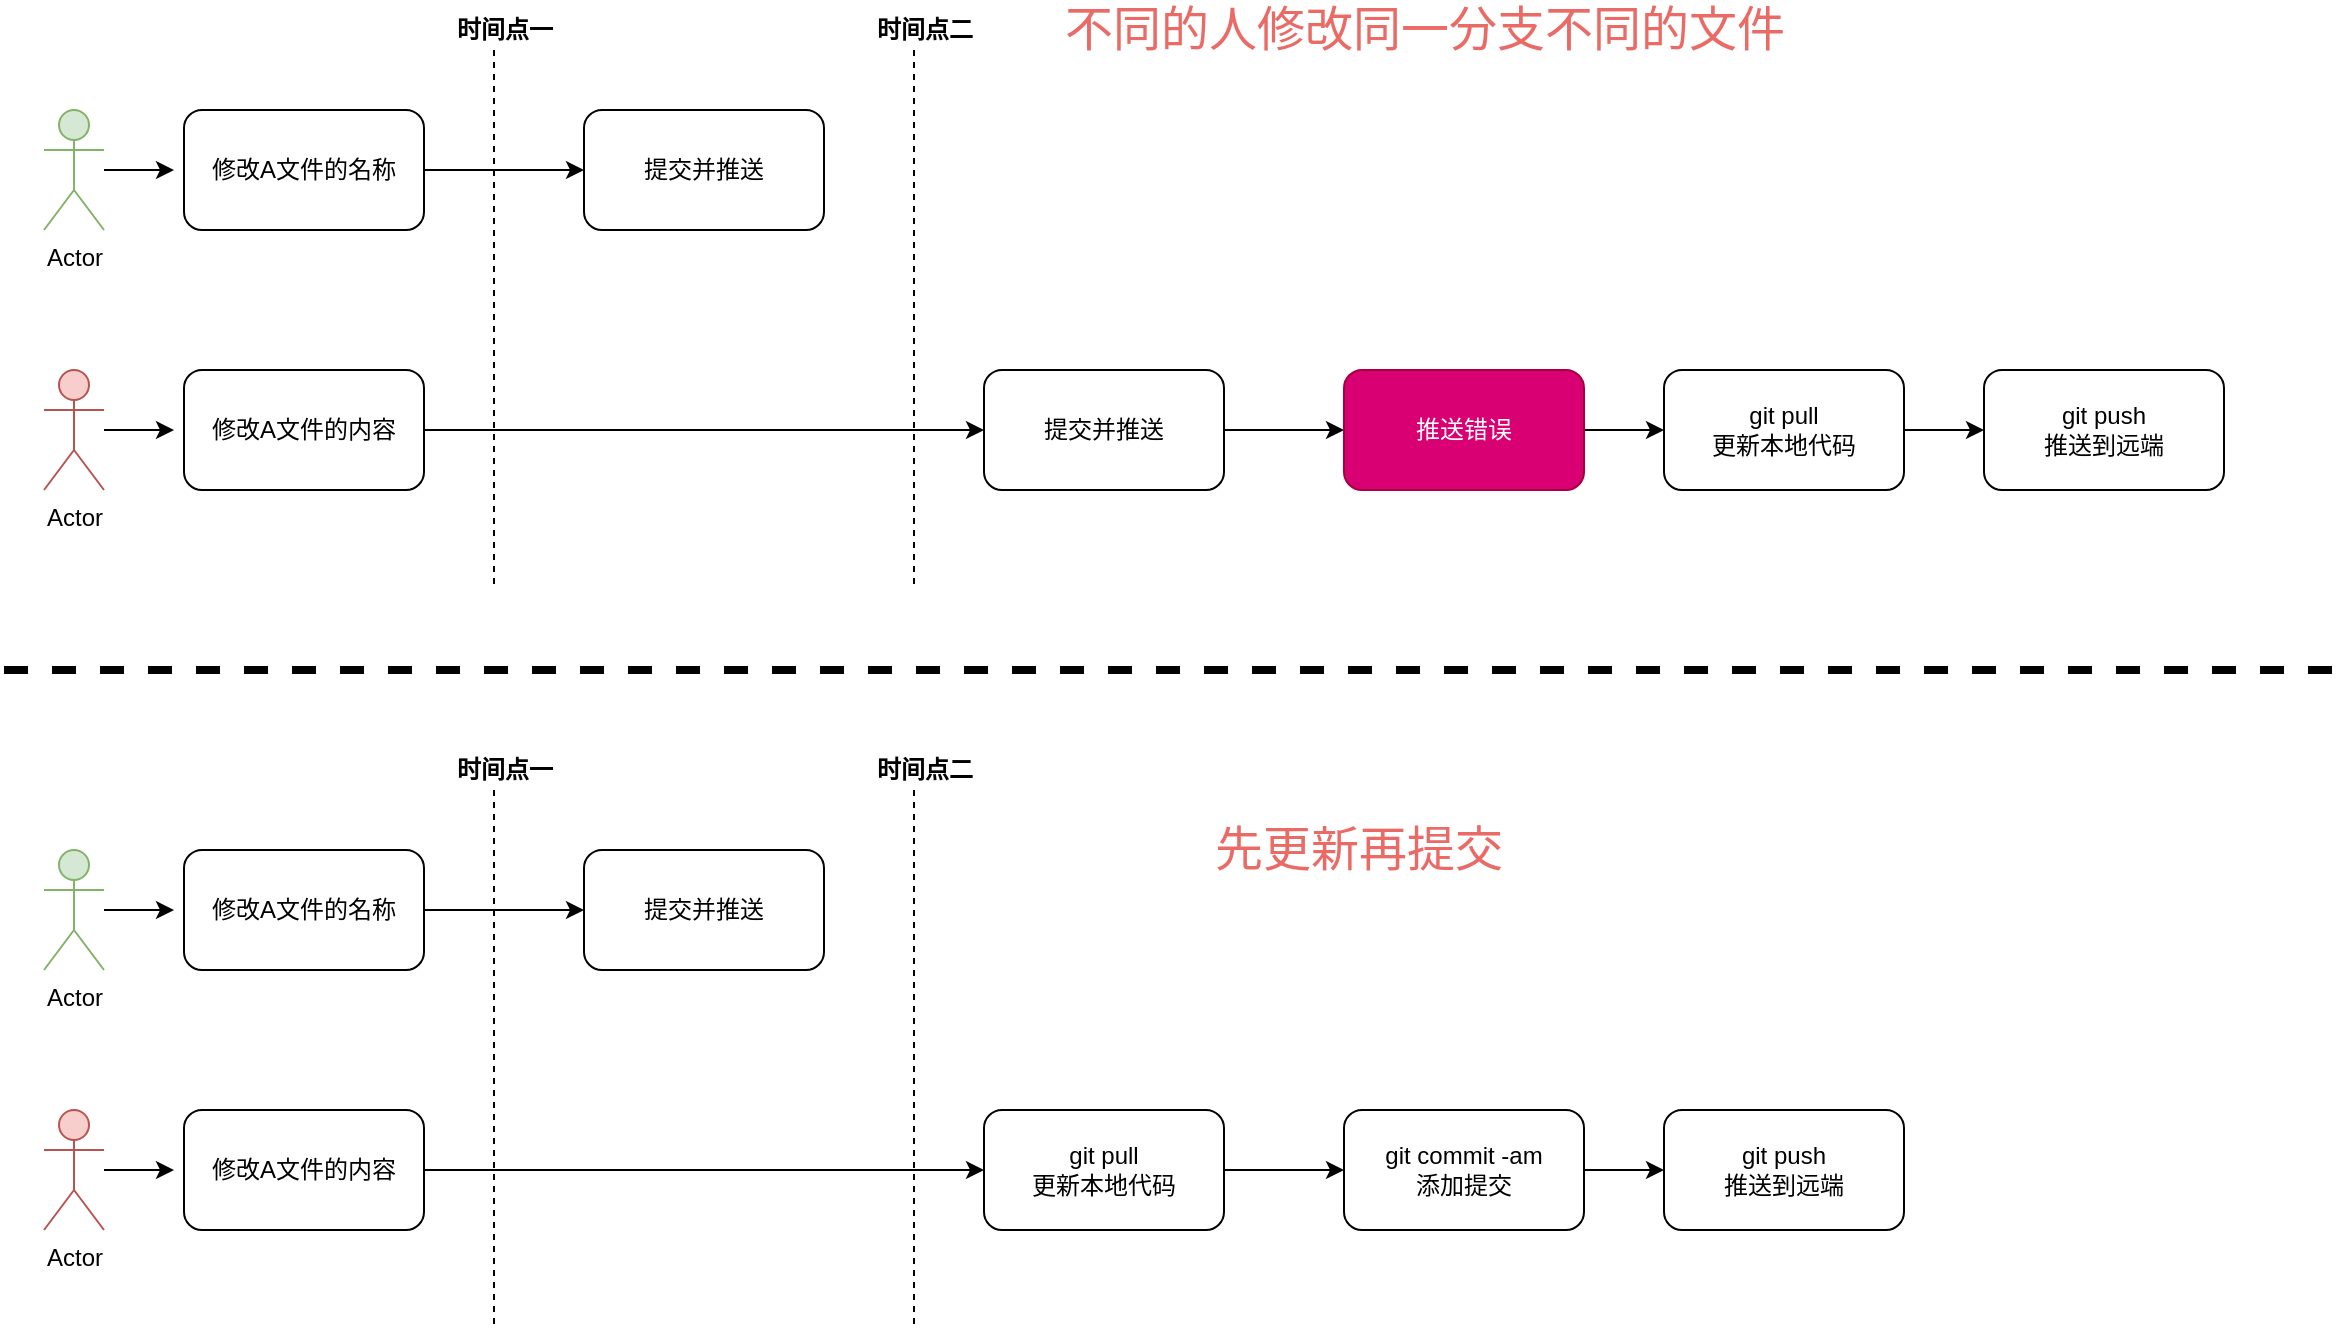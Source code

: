 <mxfile version="18.1.3" type="github" pages="5">
  <diagram name="不同的人修改不同的文件" id="NTicM3-r6peApD9DJ6FA">
    <mxGraphModel dx="1426" dy="769" grid="1" gridSize="10" guides="1" tooltips="1" connect="1" arrows="1" fold="1" page="1" pageScale="1" pageWidth="827" pageHeight="1169" math="0" shadow="0">
      <root>
        <mxCell id="zY3FNlGBFR8OGX5XHV6c-0" />
        <mxCell id="zY3FNlGBFR8OGX5XHV6c-1" parent="zY3FNlGBFR8OGX5XHV6c-0" />
        <mxCell id="zY3FNlGBFR8OGX5XHV6c-2" value="" style="edgeStyle=orthogonalEdgeStyle;rounded=0;orthogonalLoop=1;jettySize=auto;html=1;" edge="1" parent="zY3FNlGBFR8OGX5XHV6c-1" source="zY3FNlGBFR8OGX5XHV6c-3">
          <mxGeometry relative="1" as="geometry">
            <mxPoint x="265" y="330" as="targetPoint" />
          </mxGeometry>
        </mxCell>
        <mxCell id="zY3FNlGBFR8OGX5XHV6c-3" value="Actor" style="shape=umlActor;verticalLabelPosition=bottom;verticalAlign=top;html=1;outlineConnect=0;fillColor=#d5e8d4;strokeColor=#82b366;" vertex="1" parent="zY3FNlGBFR8OGX5XHV6c-1">
          <mxGeometry x="200" y="300" width="30" height="60" as="geometry" />
        </mxCell>
        <mxCell id="zY3FNlGBFR8OGX5XHV6c-4" value="" style="edgeStyle=orthogonalEdgeStyle;rounded=0;orthogonalLoop=1;jettySize=auto;html=1;" edge="1" parent="zY3FNlGBFR8OGX5XHV6c-1" source="zY3FNlGBFR8OGX5XHV6c-5" target="zY3FNlGBFR8OGX5XHV6c-6">
          <mxGeometry relative="1" as="geometry" />
        </mxCell>
        <mxCell id="zY3FNlGBFR8OGX5XHV6c-5" value="修改A文件的名称" style="rounded=1;whiteSpace=wrap;html=1;" vertex="1" parent="zY3FNlGBFR8OGX5XHV6c-1">
          <mxGeometry x="270" y="300" width="120" height="60" as="geometry" />
        </mxCell>
        <mxCell id="zY3FNlGBFR8OGX5XHV6c-6" value="提交并推送" style="whiteSpace=wrap;html=1;rounded=1;" vertex="1" parent="zY3FNlGBFR8OGX5XHV6c-1">
          <mxGeometry x="470" y="300" width="120" height="60" as="geometry" />
        </mxCell>
        <mxCell id="zY3FNlGBFR8OGX5XHV6c-7" value="" style="edgeStyle=orthogonalEdgeStyle;rounded=0;orthogonalLoop=1;jettySize=auto;html=1;" edge="1" parent="zY3FNlGBFR8OGX5XHV6c-1" source="zY3FNlGBFR8OGX5XHV6c-8">
          <mxGeometry relative="1" as="geometry">
            <mxPoint x="265" y="460" as="targetPoint" />
          </mxGeometry>
        </mxCell>
        <mxCell id="zY3FNlGBFR8OGX5XHV6c-8" value="Actor" style="shape=umlActor;verticalLabelPosition=bottom;verticalAlign=top;html=1;outlineConnect=0;fillColor=#f8cecc;strokeColor=#b85450;" vertex="1" parent="zY3FNlGBFR8OGX5XHV6c-1">
          <mxGeometry x="200" y="430" width="30" height="60" as="geometry" />
        </mxCell>
        <mxCell id="zY3FNlGBFR8OGX5XHV6c-9" value="" style="edgeStyle=orthogonalEdgeStyle;rounded=0;orthogonalLoop=1;jettySize=auto;html=1;" edge="1" parent="zY3FNlGBFR8OGX5XHV6c-1" source="zY3FNlGBFR8OGX5XHV6c-10" target="zY3FNlGBFR8OGX5XHV6c-12">
          <mxGeometry relative="1" as="geometry" />
        </mxCell>
        <mxCell id="zY3FNlGBFR8OGX5XHV6c-10" value="修改A文件的内容" style="rounded=1;whiteSpace=wrap;html=1;" vertex="1" parent="zY3FNlGBFR8OGX5XHV6c-1">
          <mxGeometry x="270" y="430" width="120" height="60" as="geometry" />
        </mxCell>
        <mxCell id="zY3FNlGBFR8OGX5XHV6c-11" value="" style="edgeStyle=orthogonalEdgeStyle;rounded=0;orthogonalLoop=1;jettySize=auto;html=1;" edge="1" parent="zY3FNlGBFR8OGX5XHV6c-1" source="zY3FNlGBFR8OGX5XHV6c-12" target="zY3FNlGBFR8OGX5XHV6c-14">
          <mxGeometry relative="1" as="geometry" />
        </mxCell>
        <mxCell id="zY3FNlGBFR8OGX5XHV6c-12" value="提交并推送" style="whiteSpace=wrap;html=1;rounded=1;" vertex="1" parent="zY3FNlGBFR8OGX5XHV6c-1">
          <mxGeometry x="670" y="430" width="120" height="60" as="geometry" />
        </mxCell>
        <mxCell id="zY3FNlGBFR8OGX5XHV6c-13" value="" style="edgeStyle=orthogonalEdgeStyle;rounded=0;orthogonalLoop=1;jettySize=auto;html=1;" edge="1" parent="zY3FNlGBFR8OGX5XHV6c-1" source="zY3FNlGBFR8OGX5XHV6c-14" target="zY3FNlGBFR8OGX5XHV6c-16">
          <mxGeometry relative="1" as="geometry" />
        </mxCell>
        <mxCell id="zY3FNlGBFR8OGX5XHV6c-14" value="推送错误" style="whiteSpace=wrap;html=1;rounded=1;fillColor=#d80073;fontColor=#ffffff;strokeColor=#A50040;" vertex="1" parent="zY3FNlGBFR8OGX5XHV6c-1">
          <mxGeometry x="850" y="430" width="120" height="60" as="geometry" />
        </mxCell>
        <mxCell id="zY3FNlGBFR8OGX5XHV6c-15" value="" style="edgeStyle=orthogonalEdgeStyle;rounded=0;orthogonalLoop=1;jettySize=auto;html=1;fontSize=24;fontColor=#EA6B66;" edge="1" parent="zY3FNlGBFR8OGX5XHV6c-1" source="zY3FNlGBFR8OGX5XHV6c-16" target="zY3FNlGBFR8OGX5XHV6c-17">
          <mxGeometry relative="1" as="geometry" />
        </mxCell>
        <mxCell id="zY3FNlGBFR8OGX5XHV6c-16" value="git pull&lt;br&gt;更新本地代码" style="whiteSpace=wrap;html=1;rounded=1;" vertex="1" parent="zY3FNlGBFR8OGX5XHV6c-1">
          <mxGeometry x="1010" y="430" width="120" height="60" as="geometry" />
        </mxCell>
        <mxCell id="zY3FNlGBFR8OGX5XHV6c-17" value="git push&lt;br&gt;推送到远端" style="whiteSpace=wrap;html=1;rounded=1;" vertex="1" parent="zY3FNlGBFR8OGX5XHV6c-1">
          <mxGeometry x="1170" y="430" width="120" height="60" as="geometry" />
        </mxCell>
        <mxCell id="zY3FNlGBFR8OGX5XHV6c-18" value="&lt;font color=&quot;#ea6b66&quot;&gt;&lt;span style=&quot;font-size: 24px;&quot;&gt;不同的人修改同一分支不同的文件&lt;/span&gt;&lt;/font&gt;" style="text;html=1;align=center;verticalAlign=middle;resizable=0;points=[];autosize=1;strokeColor=none;fillColor=none;fontColor=#000000;" vertex="1" parent="zY3FNlGBFR8OGX5XHV6c-1">
          <mxGeometry x="700" y="250" width="380" height="20" as="geometry" />
        </mxCell>
        <mxCell id="zY3FNlGBFR8OGX5XHV6c-19" value="" style="group" vertex="1" connectable="0" parent="zY3FNlGBFR8OGX5XHV6c-1">
          <mxGeometry x="400" y="250" width="60" height="290" as="geometry" />
        </mxCell>
        <mxCell id="zY3FNlGBFR8OGX5XHV6c-20" value="" style="line;strokeWidth=1;direction=south;html=1;dashed=1;" vertex="1" parent="zY3FNlGBFR8OGX5XHV6c-19">
          <mxGeometry x="20" y="20" width="10" height="270" as="geometry" />
        </mxCell>
        <mxCell id="zY3FNlGBFR8OGX5XHV6c-21" value="&lt;b&gt;时间点一&lt;/b&gt;" style="text;html=1;align=center;verticalAlign=middle;resizable=0;points=[];autosize=1;strokeColor=none;fillColor=none;" vertex="1" parent="zY3FNlGBFR8OGX5XHV6c-19">
          <mxGeometry width="60" height="20" as="geometry" />
        </mxCell>
        <mxCell id="zY3FNlGBFR8OGX5XHV6c-22" value="" style="group" vertex="1" connectable="0" parent="zY3FNlGBFR8OGX5XHV6c-1">
          <mxGeometry x="610" y="250" width="60" height="290" as="geometry" />
        </mxCell>
        <mxCell id="zY3FNlGBFR8OGX5XHV6c-23" value="" style="line;strokeWidth=1;direction=south;html=1;dashed=1;" vertex="1" parent="zY3FNlGBFR8OGX5XHV6c-22">
          <mxGeometry x="20" y="20" width="10" height="270" as="geometry" />
        </mxCell>
        <mxCell id="zY3FNlGBFR8OGX5XHV6c-24" value="&lt;b&gt;时间点二&lt;/b&gt;" style="text;html=1;align=center;verticalAlign=middle;resizable=0;points=[];autosize=1;strokeColor=none;fillColor=none;" vertex="1" parent="zY3FNlGBFR8OGX5XHV6c-22">
          <mxGeometry width="60" height="20" as="geometry" />
        </mxCell>
        <mxCell id="zY3FNlGBFR8OGX5XHV6c-25" value="" style="line;strokeWidth=4;html=1;perimeter=backbonePerimeter;points=[];outlineConnect=0;dashed=1;fontSize=24;fontColor=#EA6B66;" vertex="1" parent="zY3FNlGBFR8OGX5XHV6c-1">
          <mxGeometry x="180" y="575" width="1170" height="10" as="geometry" />
        </mxCell>
        <mxCell id="zY3FNlGBFR8OGX5XHV6c-26" value="" style="edgeStyle=orthogonalEdgeStyle;rounded=0;orthogonalLoop=1;jettySize=auto;html=1;" edge="1" parent="zY3FNlGBFR8OGX5XHV6c-1" source="zY3FNlGBFR8OGX5XHV6c-27">
          <mxGeometry relative="1" as="geometry">
            <mxPoint x="265" y="700" as="targetPoint" />
          </mxGeometry>
        </mxCell>
        <mxCell id="zY3FNlGBFR8OGX5XHV6c-27" value="Actor" style="shape=umlActor;verticalLabelPosition=bottom;verticalAlign=top;html=1;outlineConnect=0;fillColor=#d5e8d4;strokeColor=#82b366;" vertex="1" parent="zY3FNlGBFR8OGX5XHV6c-1">
          <mxGeometry x="200" y="670" width="30" height="60" as="geometry" />
        </mxCell>
        <mxCell id="zY3FNlGBFR8OGX5XHV6c-28" value="" style="edgeStyle=orthogonalEdgeStyle;rounded=0;orthogonalLoop=1;jettySize=auto;html=1;" edge="1" parent="zY3FNlGBFR8OGX5XHV6c-1" source="zY3FNlGBFR8OGX5XHV6c-29" target="zY3FNlGBFR8OGX5XHV6c-30">
          <mxGeometry relative="1" as="geometry" />
        </mxCell>
        <mxCell id="zY3FNlGBFR8OGX5XHV6c-29" value="修改A文件的名称" style="rounded=1;whiteSpace=wrap;html=1;" vertex="1" parent="zY3FNlGBFR8OGX5XHV6c-1">
          <mxGeometry x="270" y="670" width="120" height="60" as="geometry" />
        </mxCell>
        <mxCell id="zY3FNlGBFR8OGX5XHV6c-30" value="提交并推送" style="whiteSpace=wrap;html=1;rounded=1;" vertex="1" parent="zY3FNlGBFR8OGX5XHV6c-1">
          <mxGeometry x="470" y="670" width="120" height="60" as="geometry" />
        </mxCell>
        <mxCell id="zY3FNlGBFR8OGX5XHV6c-31" value="" style="edgeStyle=orthogonalEdgeStyle;rounded=0;orthogonalLoop=1;jettySize=auto;html=1;" edge="1" parent="zY3FNlGBFR8OGX5XHV6c-1" source="zY3FNlGBFR8OGX5XHV6c-32">
          <mxGeometry relative="1" as="geometry">
            <mxPoint x="265" y="830" as="targetPoint" />
          </mxGeometry>
        </mxCell>
        <mxCell id="zY3FNlGBFR8OGX5XHV6c-32" value="Actor" style="shape=umlActor;verticalLabelPosition=bottom;verticalAlign=top;html=1;outlineConnect=0;fillColor=#f8cecc;strokeColor=#b85450;" vertex="1" parent="zY3FNlGBFR8OGX5XHV6c-1">
          <mxGeometry x="200" y="800" width="30" height="60" as="geometry" />
        </mxCell>
        <mxCell id="zY3FNlGBFR8OGX5XHV6c-33" value="" style="edgeStyle=orthogonalEdgeStyle;rounded=0;orthogonalLoop=1;jettySize=auto;html=1;" edge="1" parent="zY3FNlGBFR8OGX5XHV6c-1" source="zY3FNlGBFR8OGX5XHV6c-34" target="zY3FNlGBFR8OGX5XHV6c-36">
          <mxGeometry relative="1" as="geometry" />
        </mxCell>
        <mxCell id="zY3FNlGBFR8OGX5XHV6c-34" value="修改A文件的内容" style="rounded=1;whiteSpace=wrap;html=1;" vertex="1" parent="zY3FNlGBFR8OGX5XHV6c-1">
          <mxGeometry x="270" y="800" width="120" height="60" as="geometry" />
        </mxCell>
        <mxCell id="zY3FNlGBFR8OGX5XHV6c-35" value="" style="edgeStyle=orthogonalEdgeStyle;rounded=0;orthogonalLoop=1;jettySize=auto;html=1;fontSize=24;fontColor=#EA6B66;" edge="1" parent="zY3FNlGBFR8OGX5XHV6c-1" source="zY3FNlGBFR8OGX5XHV6c-36" target="zY3FNlGBFR8OGX5XHV6c-38">
          <mxGeometry relative="1" as="geometry" />
        </mxCell>
        <mxCell id="zY3FNlGBFR8OGX5XHV6c-36" value="git pull&lt;br&gt;更新本地代码" style="whiteSpace=wrap;html=1;rounded=1;" vertex="1" parent="zY3FNlGBFR8OGX5XHV6c-1">
          <mxGeometry x="670" y="800" width="120" height="60" as="geometry" />
        </mxCell>
        <mxCell id="zY3FNlGBFR8OGX5XHV6c-37" value="" style="edgeStyle=orthogonalEdgeStyle;rounded=0;orthogonalLoop=1;jettySize=auto;html=1;fontSize=24;fontColor=#EA6B66;" edge="1" parent="zY3FNlGBFR8OGX5XHV6c-1" source="zY3FNlGBFR8OGX5XHV6c-38" target="zY3FNlGBFR8OGX5XHV6c-39">
          <mxGeometry relative="1" as="geometry" />
        </mxCell>
        <mxCell id="zY3FNlGBFR8OGX5XHV6c-38" value="git commit -am&lt;br&gt;添加提交" style="whiteSpace=wrap;html=1;rounded=1;" vertex="1" parent="zY3FNlGBFR8OGX5XHV6c-1">
          <mxGeometry x="850" y="800" width="120" height="60" as="geometry" />
        </mxCell>
        <mxCell id="zY3FNlGBFR8OGX5XHV6c-39" value="git push&lt;br&gt;推送到远端" style="whiteSpace=wrap;html=1;rounded=1;" vertex="1" parent="zY3FNlGBFR8OGX5XHV6c-1">
          <mxGeometry x="1010" y="800" width="120" height="60" as="geometry" />
        </mxCell>
        <mxCell id="zY3FNlGBFR8OGX5XHV6c-40" value="&lt;font color=&quot;#ea6b66&quot;&gt;&lt;span style=&quot;font-size: 24px;&quot;&gt;先更新再提交&lt;/span&gt;&lt;/font&gt;" style="text;html=1;align=center;verticalAlign=middle;resizable=0;points=[];autosize=1;strokeColor=none;fillColor=none;fontColor=#000000;" vertex="1" parent="zY3FNlGBFR8OGX5XHV6c-1">
          <mxGeometry x="777" y="660" width="160" height="20" as="geometry" />
        </mxCell>
        <mxCell id="zY3FNlGBFR8OGX5XHV6c-41" value="" style="group" vertex="1" connectable="0" parent="zY3FNlGBFR8OGX5XHV6c-1">
          <mxGeometry x="400" y="620" width="60" height="290" as="geometry" />
        </mxCell>
        <mxCell id="zY3FNlGBFR8OGX5XHV6c-42" value="" style="line;strokeWidth=1;direction=south;html=1;dashed=1;" vertex="1" parent="zY3FNlGBFR8OGX5XHV6c-41">
          <mxGeometry x="20" y="20" width="10" height="270" as="geometry" />
        </mxCell>
        <mxCell id="zY3FNlGBFR8OGX5XHV6c-43" value="&lt;b&gt;时间点一&lt;/b&gt;" style="text;html=1;align=center;verticalAlign=middle;resizable=0;points=[];autosize=1;strokeColor=none;fillColor=none;" vertex="1" parent="zY3FNlGBFR8OGX5XHV6c-41">
          <mxGeometry width="60" height="20" as="geometry" />
        </mxCell>
        <mxCell id="zY3FNlGBFR8OGX5XHV6c-44" value="" style="group" vertex="1" connectable="0" parent="zY3FNlGBFR8OGX5XHV6c-1">
          <mxGeometry x="610" y="620" width="60" height="290" as="geometry" />
        </mxCell>
        <mxCell id="zY3FNlGBFR8OGX5XHV6c-45" value="" style="line;strokeWidth=1;direction=south;html=1;dashed=1;" vertex="1" parent="zY3FNlGBFR8OGX5XHV6c-44">
          <mxGeometry x="20" y="20" width="10" height="270" as="geometry" />
        </mxCell>
        <mxCell id="zY3FNlGBFR8OGX5XHV6c-46" value="&lt;b&gt;时间点二&lt;/b&gt;" style="text;html=1;align=center;verticalAlign=middle;resizable=0;points=[];autosize=1;strokeColor=none;fillColor=none;" vertex="1" parent="zY3FNlGBFR8OGX5XHV6c-44">
          <mxGeometry width="60" height="20" as="geometry" />
        </mxCell>
      </root>
    </mxGraphModel>
  </diagram>
  <diagram name="不同的人修改同一文件不同区域" id="CQLTmEIb_swaDXkOpzsx">
    <mxGraphModel dx="1426" dy="769" grid="1" gridSize="10" guides="1" tooltips="1" connect="1" arrows="1" fold="1" page="1" pageScale="1" pageWidth="827" pageHeight="1169" math="0" shadow="0">
      <root>
        <mxCell id="H1ZI9FqihlgsRKgNqhBt-0" />
        <mxCell id="H1ZI9FqihlgsRKgNqhBt-1" parent="H1ZI9FqihlgsRKgNqhBt-0" />
        <mxCell id="H1ZI9FqihlgsRKgNqhBt-2" value="" style="edgeStyle=orthogonalEdgeStyle;rounded=0;orthogonalLoop=1;jettySize=auto;html=1;" edge="1" parent="H1ZI9FqihlgsRKgNqhBt-1" source="H1ZI9FqihlgsRKgNqhBt-3">
          <mxGeometry relative="1" as="geometry">
            <mxPoint x="265" y="330" as="targetPoint" />
          </mxGeometry>
        </mxCell>
        <mxCell id="H1ZI9FqihlgsRKgNqhBt-3" value="Actor" style="shape=umlActor;verticalLabelPosition=bottom;verticalAlign=top;html=1;outlineConnect=0;fillColor=#d5e8d4;strokeColor=#82b366;" vertex="1" parent="H1ZI9FqihlgsRKgNqhBt-1">
          <mxGeometry x="200" y="300" width="30" height="60" as="geometry" />
        </mxCell>
        <mxCell id="H1ZI9FqihlgsRKgNqhBt-4" value="" style="edgeStyle=orthogonalEdgeStyle;rounded=0;orthogonalLoop=1;jettySize=auto;html=1;" edge="1" parent="H1ZI9FqihlgsRKgNqhBt-1" source="H1ZI9FqihlgsRKgNqhBt-5" target="H1ZI9FqihlgsRKgNqhBt-6">
          <mxGeometry relative="1" as="geometry" />
        </mxCell>
        <mxCell id="H1ZI9FqihlgsRKgNqhBt-5" value="修改A文件的名称" style="rounded=1;whiteSpace=wrap;html=1;" vertex="1" parent="H1ZI9FqihlgsRKgNqhBt-1">
          <mxGeometry x="270" y="300" width="120" height="60" as="geometry" />
        </mxCell>
        <mxCell id="H1ZI9FqihlgsRKgNqhBt-6" value="提交并推送" style="whiteSpace=wrap;html=1;rounded=1;" vertex="1" parent="H1ZI9FqihlgsRKgNqhBt-1">
          <mxGeometry x="470" y="300" width="120" height="60" as="geometry" />
        </mxCell>
        <mxCell id="H1ZI9FqihlgsRKgNqhBt-7" value="" style="edgeStyle=orthogonalEdgeStyle;rounded=0;orthogonalLoop=1;jettySize=auto;html=1;" edge="1" parent="H1ZI9FqihlgsRKgNqhBt-1" source="H1ZI9FqihlgsRKgNqhBt-8">
          <mxGeometry relative="1" as="geometry">
            <mxPoint x="265" y="460" as="targetPoint" />
          </mxGeometry>
        </mxCell>
        <mxCell id="H1ZI9FqihlgsRKgNqhBt-8" value="Actor" style="shape=umlActor;verticalLabelPosition=bottom;verticalAlign=top;html=1;outlineConnect=0;fillColor=#f8cecc;strokeColor=#b85450;" vertex="1" parent="H1ZI9FqihlgsRKgNqhBt-1">
          <mxGeometry x="200" y="430" width="30" height="60" as="geometry" />
        </mxCell>
        <mxCell id="H1ZI9FqihlgsRKgNqhBt-9" value="" style="edgeStyle=orthogonalEdgeStyle;rounded=0;orthogonalLoop=1;jettySize=auto;html=1;" edge="1" parent="H1ZI9FqihlgsRKgNqhBt-1" source="H1ZI9FqihlgsRKgNqhBt-10" target="H1ZI9FqihlgsRKgNqhBt-12">
          <mxGeometry relative="1" as="geometry" />
        </mxCell>
        <mxCell id="H1ZI9FqihlgsRKgNqhBt-10" value="修改A文件的内容" style="rounded=1;whiteSpace=wrap;html=1;" vertex="1" parent="H1ZI9FqihlgsRKgNqhBt-1">
          <mxGeometry x="270" y="430" width="120" height="60" as="geometry" />
        </mxCell>
        <mxCell id="H1ZI9FqihlgsRKgNqhBt-11" value="" style="edgeStyle=orthogonalEdgeStyle;rounded=0;orthogonalLoop=1;jettySize=auto;html=1;" edge="1" parent="H1ZI9FqihlgsRKgNqhBt-1" source="H1ZI9FqihlgsRKgNqhBt-12" target="H1ZI9FqihlgsRKgNqhBt-14">
          <mxGeometry relative="1" as="geometry" />
        </mxCell>
        <mxCell id="H1ZI9FqihlgsRKgNqhBt-12" value="提交并推送" style="whiteSpace=wrap;html=1;rounded=1;" vertex="1" parent="H1ZI9FqihlgsRKgNqhBt-1">
          <mxGeometry x="670" y="430" width="120" height="60" as="geometry" />
        </mxCell>
        <mxCell id="H1ZI9FqihlgsRKgNqhBt-13" value="" style="edgeStyle=orthogonalEdgeStyle;rounded=0;orthogonalLoop=1;jettySize=auto;html=1;" edge="1" parent="H1ZI9FqihlgsRKgNqhBt-1" source="H1ZI9FqihlgsRKgNqhBt-14" target="H1ZI9FqihlgsRKgNqhBt-16">
          <mxGeometry relative="1" as="geometry" />
        </mxCell>
        <mxCell id="H1ZI9FqihlgsRKgNqhBt-14" value="推送错误" style="whiteSpace=wrap;html=1;rounded=1;fillColor=#d80073;fontColor=#ffffff;strokeColor=#A50040;" vertex="1" parent="H1ZI9FqihlgsRKgNqhBt-1">
          <mxGeometry x="850" y="430" width="120" height="60" as="geometry" />
        </mxCell>
        <mxCell id="H1ZI9FqihlgsRKgNqhBt-15" value="" style="edgeStyle=orthogonalEdgeStyle;rounded=0;orthogonalLoop=1;jettySize=auto;html=1;fontSize=24;fontColor=#EA6B66;" edge="1" parent="H1ZI9FqihlgsRKgNqhBt-1" source="H1ZI9FqihlgsRKgNqhBt-16" target="H1ZI9FqihlgsRKgNqhBt-17">
          <mxGeometry relative="1" as="geometry" />
        </mxCell>
        <mxCell id="H1ZI9FqihlgsRKgNqhBt-16" value="git pull&lt;br&gt;更新本地代码" style="whiteSpace=wrap;html=1;rounded=1;" vertex="1" parent="H1ZI9FqihlgsRKgNqhBt-1">
          <mxGeometry x="1010" y="430" width="120" height="60" as="geometry" />
        </mxCell>
        <mxCell id="H1ZI9FqihlgsRKgNqhBt-17" value="git push&lt;br&gt;推送到远端" style="whiteSpace=wrap;html=1;rounded=1;" vertex="1" parent="H1ZI9FqihlgsRKgNqhBt-1">
          <mxGeometry x="1170" y="430" width="120" height="60" as="geometry" />
        </mxCell>
        <mxCell id="H1ZI9FqihlgsRKgNqhBt-18" value="&lt;font color=&quot;#ea6b66&quot;&gt;&lt;span style=&quot;font-size: 24px;&quot;&gt;不同的人修改同一文件不同区域&lt;/span&gt;&lt;/font&gt;" style="text;html=1;align=center;verticalAlign=middle;resizable=0;points=[];autosize=1;strokeColor=none;fillColor=none;fontColor=#000000;" vertex="1" parent="H1ZI9FqihlgsRKgNqhBt-1">
          <mxGeometry x="715" y="250" width="350" height="20" as="geometry" />
        </mxCell>
        <mxCell id="H1ZI9FqihlgsRKgNqhBt-19" value="" style="group" vertex="1" connectable="0" parent="H1ZI9FqihlgsRKgNqhBt-1">
          <mxGeometry x="400" y="250" width="60" height="290" as="geometry" />
        </mxCell>
        <mxCell id="H1ZI9FqihlgsRKgNqhBt-20" value="" style="line;strokeWidth=1;direction=south;html=1;dashed=1;" vertex="1" parent="H1ZI9FqihlgsRKgNqhBt-19">
          <mxGeometry x="20" y="20" width="10" height="270" as="geometry" />
        </mxCell>
        <mxCell id="H1ZI9FqihlgsRKgNqhBt-21" value="&lt;b&gt;时间点一&lt;/b&gt;" style="text;html=1;align=center;verticalAlign=middle;resizable=0;points=[];autosize=1;strokeColor=none;fillColor=none;" vertex="1" parent="H1ZI9FqihlgsRKgNqhBt-19">
          <mxGeometry width="60" height="20" as="geometry" />
        </mxCell>
        <mxCell id="H1ZI9FqihlgsRKgNqhBt-22" value="" style="group" vertex="1" connectable="0" parent="H1ZI9FqihlgsRKgNqhBt-1">
          <mxGeometry x="610" y="250" width="60" height="290" as="geometry" />
        </mxCell>
        <mxCell id="H1ZI9FqihlgsRKgNqhBt-23" value="" style="line;strokeWidth=1;direction=south;html=1;dashed=1;" vertex="1" parent="H1ZI9FqihlgsRKgNqhBt-22">
          <mxGeometry x="20" y="20" width="10" height="270" as="geometry" />
        </mxCell>
        <mxCell id="H1ZI9FqihlgsRKgNqhBt-24" value="&lt;b&gt;时间点二&lt;/b&gt;" style="text;html=1;align=center;verticalAlign=middle;resizable=0;points=[];autosize=1;strokeColor=none;fillColor=none;" vertex="1" parent="H1ZI9FqihlgsRKgNqhBt-22">
          <mxGeometry width="60" height="20" as="geometry" />
        </mxCell>
        <mxCell id="H1ZI9FqihlgsRKgNqhBt-25" value="" style="line;strokeWidth=4;html=1;perimeter=backbonePerimeter;points=[];outlineConnect=0;dashed=1;fontSize=24;fontColor=#EA6B66;" vertex="1" parent="H1ZI9FqihlgsRKgNqhBt-1">
          <mxGeometry x="180" y="575" width="1170" height="10" as="geometry" />
        </mxCell>
        <mxCell id="H1ZI9FqihlgsRKgNqhBt-26" value="" style="edgeStyle=orthogonalEdgeStyle;rounded=0;orthogonalLoop=1;jettySize=auto;html=1;" edge="1" parent="H1ZI9FqihlgsRKgNqhBt-1" source="H1ZI9FqihlgsRKgNqhBt-27">
          <mxGeometry relative="1" as="geometry">
            <mxPoint x="265" y="700" as="targetPoint" />
          </mxGeometry>
        </mxCell>
        <mxCell id="H1ZI9FqihlgsRKgNqhBt-27" value="Actor" style="shape=umlActor;verticalLabelPosition=bottom;verticalAlign=top;html=1;outlineConnect=0;fillColor=#d5e8d4;strokeColor=#82b366;" vertex="1" parent="H1ZI9FqihlgsRKgNqhBt-1">
          <mxGeometry x="200" y="670" width="30" height="60" as="geometry" />
        </mxCell>
        <mxCell id="H1ZI9FqihlgsRKgNqhBt-28" value="" style="edgeStyle=orthogonalEdgeStyle;rounded=0;orthogonalLoop=1;jettySize=auto;html=1;" edge="1" parent="H1ZI9FqihlgsRKgNqhBt-1" source="H1ZI9FqihlgsRKgNqhBt-29" target="H1ZI9FqihlgsRKgNqhBt-30">
          <mxGeometry relative="1" as="geometry" />
        </mxCell>
        <mxCell id="H1ZI9FqihlgsRKgNqhBt-29" value="修改A文件的名称" style="rounded=1;whiteSpace=wrap;html=1;" vertex="1" parent="H1ZI9FqihlgsRKgNqhBt-1">
          <mxGeometry x="270" y="670" width="120" height="60" as="geometry" />
        </mxCell>
        <mxCell id="H1ZI9FqihlgsRKgNqhBt-30" value="提交并推送" style="whiteSpace=wrap;html=1;rounded=1;" vertex="1" parent="H1ZI9FqihlgsRKgNqhBt-1">
          <mxGeometry x="470" y="670" width="120" height="60" as="geometry" />
        </mxCell>
        <mxCell id="H1ZI9FqihlgsRKgNqhBt-31" value="" style="edgeStyle=orthogonalEdgeStyle;rounded=0;orthogonalLoop=1;jettySize=auto;html=1;" edge="1" parent="H1ZI9FqihlgsRKgNqhBt-1" source="H1ZI9FqihlgsRKgNqhBt-32">
          <mxGeometry relative="1" as="geometry">
            <mxPoint x="265" y="830" as="targetPoint" />
          </mxGeometry>
        </mxCell>
        <mxCell id="H1ZI9FqihlgsRKgNqhBt-32" value="Actor" style="shape=umlActor;verticalLabelPosition=bottom;verticalAlign=top;html=1;outlineConnect=0;fillColor=#f8cecc;strokeColor=#b85450;" vertex="1" parent="H1ZI9FqihlgsRKgNqhBt-1">
          <mxGeometry x="200" y="800" width="30" height="60" as="geometry" />
        </mxCell>
        <mxCell id="H1ZI9FqihlgsRKgNqhBt-33" value="" style="edgeStyle=orthogonalEdgeStyle;rounded=0;orthogonalLoop=1;jettySize=auto;html=1;" edge="1" parent="H1ZI9FqihlgsRKgNqhBt-1" source="H1ZI9FqihlgsRKgNqhBt-34" target="H1ZI9FqihlgsRKgNqhBt-36">
          <mxGeometry relative="1" as="geometry" />
        </mxCell>
        <mxCell id="H1ZI9FqihlgsRKgNqhBt-34" value="修改A文件的内容" style="rounded=1;whiteSpace=wrap;html=1;" vertex="1" parent="H1ZI9FqihlgsRKgNqhBt-1">
          <mxGeometry x="270" y="800" width="120" height="60" as="geometry" />
        </mxCell>
        <mxCell id="H1ZI9FqihlgsRKgNqhBt-35" value="" style="edgeStyle=orthogonalEdgeStyle;rounded=0;orthogonalLoop=1;jettySize=auto;html=1;fontSize=24;fontColor=#EA6B66;" edge="1" parent="H1ZI9FqihlgsRKgNqhBt-1" source="H1ZI9FqihlgsRKgNqhBt-36" target="H1ZI9FqihlgsRKgNqhBt-38">
          <mxGeometry relative="1" as="geometry" />
        </mxCell>
        <mxCell id="H1ZI9FqihlgsRKgNqhBt-36" value="git pull&lt;br&gt;更新本地代码" style="whiteSpace=wrap;html=1;rounded=1;" vertex="1" parent="H1ZI9FqihlgsRKgNqhBt-1">
          <mxGeometry x="670" y="800" width="120" height="60" as="geometry" />
        </mxCell>
        <mxCell id="H1ZI9FqihlgsRKgNqhBt-37" value="" style="edgeStyle=orthogonalEdgeStyle;rounded=0;orthogonalLoop=1;jettySize=auto;html=1;fontSize=24;fontColor=#EA6B66;" edge="1" parent="H1ZI9FqihlgsRKgNqhBt-1" source="H1ZI9FqihlgsRKgNqhBt-38" target="H1ZI9FqihlgsRKgNqhBt-39">
          <mxGeometry relative="1" as="geometry" />
        </mxCell>
        <mxCell id="H1ZI9FqihlgsRKgNqhBt-38" value="git commit -am&lt;br&gt;添加提交" style="whiteSpace=wrap;html=1;rounded=1;" vertex="1" parent="H1ZI9FqihlgsRKgNqhBt-1">
          <mxGeometry x="850" y="800" width="120" height="60" as="geometry" />
        </mxCell>
        <mxCell id="H1ZI9FqihlgsRKgNqhBt-39" value="git push&lt;br&gt;推送到远端" style="whiteSpace=wrap;html=1;rounded=1;" vertex="1" parent="H1ZI9FqihlgsRKgNqhBt-1">
          <mxGeometry x="1010" y="800" width="120" height="60" as="geometry" />
        </mxCell>
        <mxCell id="H1ZI9FqihlgsRKgNqhBt-40" value="&lt;font color=&quot;#ea6b66&quot;&gt;&lt;span style=&quot;font-size: 24px;&quot;&gt;先更新再提交&lt;/span&gt;&lt;/font&gt;" style="text;html=1;align=center;verticalAlign=middle;resizable=0;points=[];autosize=1;strokeColor=none;fillColor=none;fontColor=#000000;" vertex="1" parent="H1ZI9FqihlgsRKgNqhBt-1">
          <mxGeometry x="777" y="660" width="160" height="20" as="geometry" />
        </mxCell>
        <mxCell id="H1ZI9FqihlgsRKgNqhBt-41" value="" style="group" vertex="1" connectable="0" parent="H1ZI9FqihlgsRKgNqhBt-1">
          <mxGeometry x="400" y="620" width="60" height="290" as="geometry" />
        </mxCell>
        <mxCell id="H1ZI9FqihlgsRKgNqhBt-42" value="" style="line;strokeWidth=1;direction=south;html=1;dashed=1;" vertex="1" parent="H1ZI9FqihlgsRKgNqhBt-41">
          <mxGeometry x="20" y="20" width="10" height="270" as="geometry" />
        </mxCell>
        <mxCell id="H1ZI9FqihlgsRKgNqhBt-43" value="&lt;b&gt;时间点一&lt;/b&gt;" style="text;html=1;align=center;verticalAlign=middle;resizable=0;points=[];autosize=1;strokeColor=none;fillColor=none;" vertex="1" parent="H1ZI9FqihlgsRKgNqhBt-41">
          <mxGeometry width="60" height="20" as="geometry" />
        </mxCell>
        <mxCell id="H1ZI9FqihlgsRKgNqhBt-44" value="" style="group" vertex="1" connectable="0" parent="H1ZI9FqihlgsRKgNqhBt-1">
          <mxGeometry x="610" y="620" width="60" height="290" as="geometry" />
        </mxCell>
        <mxCell id="H1ZI9FqihlgsRKgNqhBt-45" value="" style="line;strokeWidth=1;direction=south;html=1;dashed=1;" vertex="1" parent="H1ZI9FqihlgsRKgNqhBt-44">
          <mxGeometry x="20" y="20" width="10" height="270" as="geometry" />
        </mxCell>
        <mxCell id="H1ZI9FqihlgsRKgNqhBt-46" value="&lt;b&gt;时间点二&lt;/b&gt;" style="text;html=1;align=center;verticalAlign=middle;resizable=0;points=[];autosize=1;strokeColor=none;fillColor=none;" vertex="1" parent="H1ZI9FqihlgsRKgNqhBt-44">
          <mxGeometry width="60" height="20" as="geometry" />
        </mxCell>
      </root>
    </mxGraphModel>
  </diagram>
  <diagram id="kcMZXQNx6ER5T4R7imQv" name="修改同一文件同一区域">
    <mxGraphModel dx="1426" dy="769" grid="1" gridSize="10" guides="1" tooltips="1" connect="1" arrows="1" fold="1" page="1" pageScale="1" pageWidth="827" pageHeight="1169" math="0" shadow="0">
      <root>
        <mxCell id="0" />
        <mxCell id="1" parent="0" />
        <mxCell id="J0o5sdl6TmZDrP2AVlRK-3" value="" style="edgeStyle=orthogonalEdgeStyle;rounded=0;orthogonalLoop=1;jettySize=auto;html=1;" parent="1" source="J0o5sdl6TmZDrP2AVlRK-1" edge="1">
          <mxGeometry relative="1" as="geometry">
            <mxPoint x="265" y="330" as="targetPoint" />
          </mxGeometry>
        </mxCell>
        <mxCell id="J0o5sdl6TmZDrP2AVlRK-1" value="Actor" style="shape=umlActor;verticalLabelPosition=bottom;verticalAlign=top;html=1;outlineConnect=0;fillColor=#d5e8d4;strokeColor=#82b366;" parent="1" vertex="1">
          <mxGeometry x="200" y="300" width="30" height="60" as="geometry" />
        </mxCell>
        <mxCell id="J0o5sdl6TmZDrP2AVlRK-6" value="" style="edgeStyle=orthogonalEdgeStyle;rounded=0;orthogonalLoop=1;jettySize=auto;html=1;" parent="1" source="J0o5sdl6TmZDrP2AVlRK-4" target="J0o5sdl6TmZDrP2AVlRK-5" edge="1">
          <mxGeometry relative="1" as="geometry" />
        </mxCell>
        <mxCell id="J0o5sdl6TmZDrP2AVlRK-4" value="修改文件" style="rounded=1;whiteSpace=wrap;html=1;" parent="1" vertex="1">
          <mxGeometry x="270" y="300" width="120" height="60" as="geometry" />
        </mxCell>
        <mxCell id="J0o5sdl6TmZDrP2AVlRK-5" value="提交并推送" style="whiteSpace=wrap;html=1;rounded=1;" parent="1" vertex="1">
          <mxGeometry x="470" y="300" width="120" height="60" as="geometry" />
        </mxCell>
        <mxCell id="J0o5sdl6TmZDrP2AVlRK-7" value="" style="edgeStyle=orthogonalEdgeStyle;rounded=0;orthogonalLoop=1;jettySize=auto;html=1;" parent="1" source="J0o5sdl6TmZDrP2AVlRK-8" edge="1">
          <mxGeometry relative="1" as="geometry">
            <mxPoint x="265" y="460" as="targetPoint" />
          </mxGeometry>
        </mxCell>
        <mxCell id="J0o5sdl6TmZDrP2AVlRK-8" value="Actor" style="shape=umlActor;verticalLabelPosition=bottom;verticalAlign=top;html=1;outlineConnect=0;fillColor=#f8cecc;strokeColor=#b85450;" parent="1" vertex="1">
          <mxGeometry x="200" y="430" width="30" height="60" as="geometry" />
        </mxCell>
        <mxCell id="J0o5sdl6TmZDrP2AVlRK-9" value="" style="edgeStyle=orthogonalEdgeStyle;rounded=0;orthogonalLoop=1;jettySize=auto;html=1;" parent="1" source="J0o5sdl6TmZDrP2AVlRK-10" target="J0o5sdl6TmZDrP2AVlRK-11" edge="1">
          <mxGeometry relative="1" as="geometry" />
        </mxCell>
        <mxCell id="J0o5sdl6TmZDrP2AVlRK-10" value="修改文件" style="rounded=1;whiteSpace=wrap;html=1;" parent="1" vertex="1">
          <mxGeometry x="270" y="430" width="120" height="60" as="geometry" />
        </mxCell>
        <mxCell id="J0o5sdl6TmZDrP2AVlRK-20" value="" style="edgeStyle=orthogonalEdgeStyle;rounded=0;orthogonalLoop=1;jettySize=auto;html=1;" parent="1" source="J0o5sdl6TmZDrP2AVlRK-11" target="J0o5sdl6TmZDrP2AVlRK-19" edge="1">
          <mxGeometry relative="1" as="geometry" />
        </mxCell>
        <mxCell id="J0o5sdl6TmZDrP2AVlRK-11" value="提交并推送" style="whiteSpace=wrap;html=1;rounded=1;" parent="1" vertex="1">
          <mxGeometry x="690" y="430" width="120" height="60" as="geometry" />
        </mxCell>
        <mxCell id="J0o5sdl6TmZDrP2AVlRK-15" value="" style="group" parent="1" vertex="1" connectable="0">
          <mxGeometry x="400" y="250" width="60" height="290" as="geometry" />
        </mxCell>
        <mxCell id="J0o5sdl6TmZDrP2AVlRK-13" value="" style="line;strokeWidth=1;direction=south;html=1;dashed=1;" parent="J0o5sdl6TmZDrP2AVlRK-15" vertex="1">
          <mxGeometry x="20" y="20" width="10" height="270" as="geometry" />
        </mxCell>
        <mxCell id="J0o5sdl6TmZDrP2AVlRK-14" value="&lt;b&gt;时间点一&lt;/b&gt;" style="text;html=1;align=center;verticalAlign=middle;resizable=0;points=[];autosize=1;strokeColor=none;fillColor=none;" parent="J0o5sdl6TmZDrP2AVlRK-15" vertex="1">
          <mxGeometry width="60" height="20" as="geometry" />
        </mxCell>
        <mxCell id="J0o5sdl6TmZDrP2AVlRK-16" value="" style="group;strokeWidth=1;" parent="1" vertex="1" connectable="0">
          <mxGeometry x="620" y="250" width="60" height="290" as="geometry" />
        </mxCell>
        <mxCell id="J0o5sdl6TmZDrP2AVlRK-17" value="" style="line;strokeWidth=1;direction=south;html=1;dashed=1;" parent="J0o5sdl6TmZDrP2AVlRK-16" vertex="1">
          <mxGeometry x="20" y="20" width="10" height="270" as="geometry" />
        </mxCell>
        <mxCell id="J0o5sdl6TmZDrP2AVlRK-18" value="&lt;b&gt;时间点二&lt;br&gt;&lt;/b&gt;" style="text;html=1;align=center;verticalAlign=middle;resizable=0;points=[];autosize=1;strokeColor=none;fillColor=none;" parent="J0o5sdl6TmZDrP2AVlRK-16" vertex="1">
          <mxGeometry width="60" height="20" as="geometry" />
        </mxCell>
        <mxCell id="J0o5sdl6TmZDrP2AVlRK-22" value="" style="edgeStyle=orthogonalEdgeStyle;rounded=0;orthogonalLoop=1;jettySize=auto;html=1;" parent="1" source="J0o5sdl6TmZDrP2AVlRK-19" target="J0o5sdl6TmZDrP2AVlRK-21" edge="1">
          <mxGeometry relative="1" as="geometry" />
        </mxCell>
        <mxCell id="J0o5sdl6TmZDrP2AVlRK-19" value="推送错误" style="whiteSpace=wrap;html=1;rounded=1;fillColor=#d80073;fontColor=#ffffff;strokeColor=#A50040;" parent="1" vertex="1">
          <mxGeometry x="850" y="430" width="120" height="60" as="geometry" />
        </mxCell>
        <mxCell id="J0o5sdl6TmZDrP2AVlRK-31" value="" style="edgeStyle=orthogonalEdgeStyle;rounded=0;orthogonalLoop=1;jettySize=auto;html=1;fontColor=#000000;entryX=0.5;entryY=1;entryDx=0;entryDy=0;" parent="1" source="J0o5sdl6TmZDrP2AVlRK-21" target="J0o5sdl6TmZDrP2AVlRK-28" edge="1">
          <mxGeometry relative="1" as="geometry">
            <mxPoint x="1070" y="350" as="targetPoint" />
          </mxGeometry>
        </mxCell>
        <mxCell id="J0o5sdl6TmZDrP2AVlRK-21" value="更新代码&lt;br&gt;自动合并" style="whiteSpace=wrap;html=1;rounded=1;" parent="1" vertex="1">
          <mxGeometry x="1010" y="430" width="120" height="60" as="geometry" />
        </mxCell>
        <mxCell id="J0o5sdl6TmZDrP2AVlRK-33" value="" style="edgeStyle=orthogonalEdgeStyle;rounded=0;orthogonalLoop=1;jettySize=auto;html=1;fontColor=#000000;" parent="1" source="J0o5sdl6TmZDrP2AVlRK-28" target="J0o5sdl6TmZDrP2AVlRK-32" edge="1">
          <mxGeometry relative="1" as="geometry" />
        </mxCell>
        <mxCell id="J0o5sdl6TmZDrP2AVlRK-28" value="冲突代码自动合并样式" style="swimlane;dashed=1;fontColor=#000000;strokeWidth=1;swimlaneFillColor=default;" parent="1" vertex="1">
          <mxGeometry x="970" y="160" width="200" height="180" as="geometry">
            <mxRectangle x="970" y="160" width="100" height="23" as="alternateBounds" />
          </mxGeometry>
        </mxCell>
        <mxCell id="J0o5sdl6TmZDrP2AVlRK-29" value="&lt;font style=&quot;&quot; color=&quot;#ff9933&quot;&gt;&amp;lt;&amp;lt;&amp;lt;&amp;lt; HEAD&lt;br&gt;&lt;/font&gt;&lt;br style=&quot;color: rgb(0, 0, 0);&quot;&gt;&lt;span style=&quot;color: rgb(0, 0, 0);&quot;&gt;本地代码&lt;br&gt;&lt;/span&gt;&lt;br style=&quot;color: rgb(0, 0, 0);&quot;&gt;&lt;font style=&quot;&quot; color=&quot;#ff9933&quot;&gt;=========&lt;br&gt;&lt;/font&gt;&lt;br style=&quot;color: rgb(0, 0, 0);&quot;&gt;&lt;span style=&quot;color: rgb(0, 0, 0);&quot;&gt;更新的代码&lt;br&gt;&lt;/span&gt;&lt;br style=&quot;color: rgb(0, 0, 0);&quot;&gt;&lt;font style=&quot;&quot; color=&quot;#ffb366&quot;&gt;&amp;gt;&amp;gt;&amp;gt;&amp;gt;更新代码的commit的Hash&lt;/font&gt;" style="text;html=1;align=center;verticalAlign=middle;resizable=0;points=[];autosize=1;strokeColor=none;fillColor=none;fontColor=#FF9933;" parent="J0o5sdl6TmZDrP2AVlRK-28" vertex="1">
          <mxGeometry x="10" y="40" width="180" height="130" as="geometry" />
        </mxCell>
        <mxCell id="J0o5sdl6TmZDrP2AVlRK-35" value="" style="edgeStyle=orthogonalEdgeStyle;rounded=0;orthogonalLoop=1;jettySize=auto;html=1;fontColor=#000000;" parent="1" source="J0o5sdl6TmZDrP2AVlRK-32" target="J0o5sdl6TmZDrP2AVlRK-34" edge="1">
          <mxGeometry relative="1" as="geometry" />
        </mxCell>
        <mxCell id="J0o5sdl6TmZDrP2AVlRK-32" value="手动处理冲突" style="whiteSpace=wrap;html=1;rounded=1;" parent="1" vertex="1">
          <mxGeometry x="1241" y="220" width="120" height="60" as="geometry" />
        </mxCell>
        <mxCell id="J0o5sdl6TmZDrP2AVlRK-34" value="添加提交推送" style="whiteSpace=wrap;html=1;rounded=1;" parent="1" vertex="1">
          <mxGeometry x="1241" y="430" width="120" height="60" as="geometry" />
        </mxCell>
        <mxCell id="J0o5sdl6TmZDrP2AVlRK-37" value="" style="line;strokeWidth=2;html=1;dashed=1;fontColor=#000000;" parent="1" vertex="1">
          <mxGeometry x="190" y="580" width="1220" height="10" as="geometry" />
        </mxCell>
        <mxCell id="J0o5sdl6TmZDrP2AVlRK-38" value="&lt;font color=&quot;#ea6b66&quot;&gt;&lt;span style=&quot;font-size: 24px;&quot;&gt;修改同一文件&lt;br&gt;同一区域内容&lt;/span&gt;&lt;/font&gt;" style="text;html=1;align=center;verticalAlign=middle;resizable=0;points=[];autosize=1;strokeColor=none;fillColor=none;fontColor=#000000;" parent="1" vertex="1">
          <mxGeometry x="740" y="240" width="160" height="40" as="geometry" />
        </mxCell>
        <mxCell id="J0o5sdl6TmZDrP2AVlRK-39" value="" style="edgeStyle=orthogonalEdgeStyle;rounded=0;orthogonalLoop=1;jettySize=auto;html=1;" parent="1" source="J0o5sdl6TmZDrP2AVlRK-40" edge="1">
          <mxGeometry relative="1" as="geometry">
            <mxPoint x="265" y="790" as="targetPoint" />
          </mxGeometry>
        </mxCell>
        <mxCell id="J0o5sdl6TmZDrP2AVlRK-40" value="Actor" style="shape=umlActor;verticalLabelPosition=bottom;verticalAlign=top;html=1;outlineConnect=0;fillColor=#d5e8d4;strokeColor=#82b366;" parent="1" vertex="1">
          <mxGeometry x="200" y="760" width="30" height="60" as="geometry" />
        </mxCell>
        <mxCell id="J0o5sdl6TmZDrP2AVlRK-41" value="" style="edgeStyle=orthogonalEdgeStyle;rounded=0;orthogonalLoop=1;jettySize=auto;html=1;" parent="1" source="J0o5sdl6TmZDrP2AVlRK-42" target="J0o5sdl6TmZDrP2AVlRK-43" edge="1">
          <mxGeometry relative="1" as="geometry" />
        </mxCell>
        <mxCell id="J0o5sdl6TmZDrP2AVlRK-42" value="修改文件" style="rounded=1;whiteSpace=wrap;html=1;" parent="1" vertex="1">
          <mxGeometry x="270" y="760" width="120" height="60" as="geometry" />
        </mxCell>
        <mxCell id="J0o5sdl6TmZDrP2AVlRK-43" value="提交并推送" style="whiteSpace=wrap;html=1;rounded=1;" parent="1" vertex="1">
          <mxGeometry x="470" y="760" width="120" height="60" as="geometry" />
        </mxCell>
        <mxCell id="J0o5sdl6TmZDrP2AVlRK-44" value="" style="edgeStyle=orthogonalEdgeStyle;rounded=0;orthogonalLoop=1;jettySize=auto;html=1;" parent="1" source="J0o5sdl6TmZDrP2AVlRK-45" edge="1">
          <mxGeometry relative="1" as="geometry">
            <mxPoint x="265" y="920" as="targetPoint" />
          </mxGeometry>
        </mxCell>
        <mxCell id="J0o5sdl6TmZDrP2AVlRK-45" value="Actor" style="shape=umlActor;verticalLabelPosition=bottom;verticalAlign=top;html=1;outlineConnect=0;fillColor=#f8cecc;strokeColor=#b85450;" parent="1" vertex="1">
          <mxGeometry x="200" y="890" width="30" height="60" as="geometry" />
        </mxCell>
        <mxCell id="J0o5sdl6TmZDrP2AVlRK-46" value="" style="edgeStyle=orthogonalEdgeStyle;rounded=0;orthogonalLoop=1;jettySize=auto;html=1;" parent="1" source="J0o5sdl6TmZDrP2AVlRK-47" edge="1">
          <mxGeometry relative="1" as="geometry">
            <mxPoint x="690" y="920" as="targetPoint" />
          </mxGeometry>
        </mxCell>
        <mxCell id="J0o5sdl6TmZDrP2AVlRK-47" value="修改文件" style="rounded=1;whiteSpace=wrap;html=1;" parent="1" vertex="1">
          <mxGeometry x="270" y="890" width="120" height="60" as="geometry" />
        </mxCell>
        <mxCell id="J0o5sdl6TmZDrP2AVlRK-50" value="" style="group" parent="1" vertex="1" connectable="0">
          <mxGeometry x="400" y="710" width="60" height="290" as="geometry" />
        </mxCell>
        <mxCell id="J0o5sdl6TmZDrP2AVlRK-51" value="" style="line;strokeWidth=1;direction=south;html=1;dashed=1;" parent="J0o5sdl6TmZDrP2AVlRK-50" vertex="1">
          <mxGeometry x="20" y="20" width="10" height="270" as="geometry" />
        </mxCell>
        <mxCell id="J0o5sdl6TmZDrP2AVlRK-52" value="&lt;b&gt;时间点一&lt;/b&gt;" style="text;html=1;align=center;verticalAlign=middle;resizable=0;points=[];autosize=1;strokeColor=none;fillColor=none;" parent="J0o5sdl6TmZDrP2AVlRK-50" vertex="1">
          <mxGeometry width="60" height="20" as="geometry" />
        </mxCell>
        <mxCell id="J0o5sdl6TmZDrP2AVlRK-53" value="" style="group" parent="1" vertex="1" connectable="0">
          <mxGeometry x="620" y="710" width="60" height="290" as="geometry" />
        </mxCell>
        <mxCell id="J0o5sdl6TmZDrP2AVlRK-54" value="" style="line;strokeWidth=1;direction=south;html=1;dashed=1;" parent="J0o5sdl6TmZDrP2AVlRK-53" vertex="1">
          <mxGeometry x="20" y="20" width="10" height="270" as="geometry" />
        </mxCell>
        <mxCell id="J0o5sdl6TmZDrP2AVlRK-55" value="&lt;b&gt;时间点二&lt;br&gt;&lt;/b&gt;" style="text;html=1;align=center;verticalAlign=middle;resizable=0;points=[];autosize=1;strokeColor=none;fillColor=none;" parent="J0o5sdl6TmZDrP2AVlRK-53" vertex="1">
          <mxGeometry width="60" height="20" as="geometry" />
        </mxCell>
        <mxCell id="n0EvIRuteWPZV_R1MkeD-11" value="" style="edgeStyle=orthogonalEdgeStyle;rounded=0;orthogonalLoop=1;jettySize=auto;html=1;" edge="1" parent="1" source="J0o5sdl6TmZDrP2AVlRK-59" target="n0EvIRuteWPZV_R1MkeD-10">
          <mxGeometry relative="1" as="geometry" />
        </mxCell>
        <mxCell id="J0o5sdl6TmZDrP2AVlRK-59" value="git stash&lt;br&gt;暂存本地修改" style="whiteSpace=wrap;html=1;rounded=1;" parent="1" vertex="1">
          <mxGeometry x="690" y="890" width="120" height="60" as="geometry" />
        </mxCell>
        <mxCell id="J0o5sdl6TmZDrP2AVlRK-67" value="&lt;font color=&quot;#ea6b66&quot; style=&quot;font-size: 24px;&quot;&gt;先更新再提交&lt;br&gt;&lt;/font&gt;" style="text;html=1;align=center;verticalAlign=middle;resizable=0;points=[];autosize=1;strokeColor=none;fillColor=none;fontColor=#000000;" parent="1" vertex="1">
          <mxGeometry x="730" y="705" width="160" height="20" as="geometry" />
        </mxCell>
        <mxCell id="n0EvIRuteWPZV_R1MkeD-2" value="" style="edgeStyle=orthogonalEdgeStyle;rounded=0;orthogonalLoop=1;jettySize=auto;html=1;fontColor=#000000;entryX=0.5;entryY=1;entryDx=0;entryDy=0;" edge="1" parent="1" source="n0EvIRuteWPZV_R1MkeD-3" target="n0EvIRuteWPZV_R1MkeD-5">
          <mxGeometry relative="1" as="geometry">
            <mxPoint x="1140" y="815" as="targetPoint" />
          </mxGeometry>
        </mxCell>
        <mxCell id="n0EvIRuteWPZV_R1MkeD-3" value="git stash pop&lt;br&gt;还原本地修改" style="whiteSpace=wrap;html=1;rounded=1;" vertex="1" parent="1">
          <mxGeometry x="1080" y="890" width="120" height="60" as="geometry" />
        </mxCell>
        <mxCell id="n0EvIRuteWPZV_R1MkeD-4" value="" style="edgeStyle=orthogonalEdgeStyle;rounded=0;orthogonalLoop=1;jettySize=auto;html=1;fontColor=#000000;" edge="1" parent="1" source="n0EvIRuteWPZV_R1MkeD-5" target="n0EvIRuteWPZV_R1MkeD-8">
          <mxGeometry relative="1" as="geometry" />
        </mxCell>
        <mxCell id="n0EvIRuteWPZV_R1MkeD-5" value="冲突代码自动合并样式" style="swimlane;dashed=1;fontColor=#000000;strokeWidth=1;swimlaneFillColor=default;" vertex="1" parent="1">
          <mxGeometry x="1040" y="625" width="200" height="180" as="geometry">
            <mxRectangle x="970" y="160" width="100" height="23" as="alternateBounds" />
          </mxGeometry>
        </mxCell>
        <mxCell id="n0EvIRuteWPZV_R1MkeD-6" value="&lt;font style=&quot;&quot; color=&quot;#ff9933&quot;&gt;&amp;lt;&amp;lt;&amp;lt;&amp;lt; HEAD&lt;br&gt;&lt;/font&gt;&lt;br style=&quot;color: rgb(0, 0, 0);&quot;&gt;&lt;span style=&quot;color: rgb(0, 0, 0);&quot;&gt;本地代码&lt;br&gt;&lt;/span&gt;&lt;br style=&quot;color: rgb(0, 0, 0);&quot;&gt;&lt;font style=&quot;&quot; color=&quot;#ff9933&quot;&gt;=========&lt;br&gt;&lt;/font&gt;&lt;br style=&quot;color: rgb(0, 0, 0);&quot;&gt;&lt;span style=&quot;color: rgb(0, 0, 0);&quot;&gt;更新的代码&lt;br&gt;&lt;/span&gt;&lt;br style=&quot;color: rgb(0, 0, 0);&quot;&gt;&lt;font style=&quot;&quot; color=&quot;#ffb366&quot;&gt;&amp;gt;&amp;gt;&amp;gt;&amp;gt;更新代码的commit的Hash&lt;/font&gt;" style="text;html=1;align=center;verticalAlign=middle;resizable=0;points=[];autosize=1;strokeColor=none;fillColor=none;fontColor=#FF9933;" vertex="1" parent="n0EvIRuteWPZV_R1MkeD-5">
          <mxGeometry x="10" y="40" width="180" height="130" as="geometry" />
        </mxCell>
        <mxCell id="n0EvIRuteWPZV_R1MkeD-7" value="" style="edgeStyle=orthogonalEdgeStyle;rounded=0;orthogonalLoop=1;jettySize=auto;html=1;fontColor=#000000;" edge="1" parent="1" source="n0EvIRuteWPZV_R1MkeD-8" target="n0EvIRuteWPZV_R1MkeD-9">
          <mxGeometry relative="1" as="geometry" />
        </mxCell>
        <mxCell id="n0EvIRuteWPZV_R1MkeD-8" value="手动处理冲突" style="whiteSpace=wrap;html=1;rounded=1;" vertex="1" parent="1">
          <mxGeometry x="1311" y="685" width="120" height="60" as="geometry" />
        </mxCell>
        <mxCell id="n0EvIRuteWPZV_R1MkeD-9" value="添加提交推送" style="whiteSpace=wrap;html=1;rounded=1;" vertex="1" parent="1">
          <mxGeometry x="1311" y="890" width="120" height="60" as="geometry" />
        </mxCell>
        <mxCell id="n0EvIRuteWPZV_R1MkeD-12" value="" style="edgeStyle=orthogonalEdgeStyle;rounded=0;orthogonalLoop=1;jettySize=auto;html=1;" edge="1" parent="1" source="n0EvIRuteWPZV_R1MkeD-10" target="n0EvIRuteWPZV_R1MkeD-3">
          <mxGeometry relative="1" as="geometry" />
        </mxCell>
        <mxCell id="n0EvIRuteWPZV_R1MkeD-10" value="git pull" style="whiteSpace=wrap;html=1;rounded=1;" vertex="1" parent="1">
          <mxGeometry x="890" y="890" width="120" height="60" as="geometry" />
        </mxCell>
      </root>
    </mxGraphModel>
  </diagram>
  <diagram id="rbyFFLXSMdBq62-TCNxn" name="修改文件名和文件内容给你">
    <mxGraphModel dx="1426" dy="769" grid="1" gridSize="10" guides="1" tooltips="1" connect="1" arrows="1" fold="1" page="1" pageScale="1" pageWidth="827" pageHeight="1169" math="0" shadow="0">
      <root>
        <mxCell id="0" />
        <mxCell id="1" parent="0" />
        <mxCell id="h3-3LkhCZwm4lJiv2zZe-1" value="" style="edgeStyle=orthogonalEdgeStyle;rounded=0;orthogonalLoop=1;jettySize=auto;html=1;" parent="1" source="h3-3LkhCZwm4lJiv2zZe-2" edge="1">
          <mxGeometry relative="1" as="geometry">
            <mxPoint x="265" y="330" as="targetPoint" />
          </mxGeometry>
        </mxCell>
        <mxCell id="h3-3LkhCZwm4lJiv2zZe-2" value="Actor" style="shape=umlActor;verticalLabelPosition=bottom;verticalAlign=top;html=1;outlineConnect=0;fillColor=#d5e8d4;strokeColor=#82b366;" parent="1" vertex="1">
          <mxGeometry x="200" y="300" width="30" height="60" as="geometry" />
        </mxCell>
        <mxCell id="h3-3LkhCZwm4lJiv2zZe-3" value="" style="edgeStyle=orthogonalEdgeStyle;rounded=0;orthogonalLoop=1;jettySize=auto;html=1;" parent="1" source="h3-3LkhCZwm4lJiv2zZe-4" target="h3-3LkhCZwm4lJiv2zZe-5" edge="1">
          <mxGeometry relative="1" as="geometry" />
        </mxCell>
        <mxCell id="h3-3LkhCZwm4lJiv2zZe-4" value="修改A文件的名称" style="rounded=1;whiteSpace=wrap;html=1;" parent="1" vertex="1">
          <mxGeometry x="270" y="300" width="120" height="60" as="geometry" />
        </mxCell>
        <mxCell id="h3-3LkhCZwm4lJiv2zZe-5" value="提交并推送" style="whiteSpace=wrap;html=1;rounded=1;" parent="1" vertex="1">
          <mxGeometry x="470" y="300" width="120" height="60" as="geometry" />
        </mxCell>
        <mxCell id="h3-3LkhCZwm4lJiv2zZe-6" value="" style="edgeStyle=orthogonalEdgeStyle;rounded=0;orthogonalLoop=1;jettySize=auto;html=1;" parent="1" source="h3-3LkhCZwm4lJiv2zZe-7" edge="1">
          <mxGeometry relative="1" as="geometry">
            <mxPoint x="265" y="460" as="targetPoint" />
          </mxGeometry>
        </mxCell>
        <mxCell id="h3-3LkhCZwm4lJiv2zZe-7" value="Actor" style="shape=umlActor;verticalLabelPosition=bottom;verticalAlign=top;html=1;outlineConnect=0;fillColor=#f8cecc;strokeColor=#b85450;" parent="1" vertex="1">
          <mxGeometry x="200" y="430" width="30" height="60" as="geometry" />
        </mxCell>
        <mxCell id="h3-3LkhCZwm4lJiv2zZe-8" value="" style="edgeStyle=orthogonalEdgeStyle;rounded=0;orthogonalLoop=1;jettySize=auto;html=1;" parent="1" source="h3-3LkhCZwm4lJiv2zZe-9" target="h3-3LkhCZwm4lJiv2zZe-11" edge="1">
          <mxGeometry relative="1" as="geometry" />
        </mxCell>
        <mxCell id="h3-3LkhCZwm4lJiv2zZe-9" value="修改A文件的内容" style="rounded=1;whiteSpace=wrap;html=1;" parent="1" vertex="1">
          <mxGeometry x="270" y="430" width="120" height="60" as="geometry" />
        </mxCell>
        <mxCell id="h3-3LkhCZwm4lJiv2zZe-10" value="" style="edgeStyle=orthogonalEdgeStyle;rounded=0;orthogonalLoop=1;jettySize=auto;html=1;" parent="1" source="h3-3LkhCZwm4lJiv2zZe-11" target="h3-3LkhCZwm4lJiv2zZe-15" edge="1">
          <mxGeometry relative="1" as="geometry" />
        </mxCell>
        <mxCell id="h3-3LkhCZwm4lJiv2zZe-11" value="提交并推送" style="whiteSpace=wrap;html=1;rounded=1;" parent="1" vertex="1">
          <mxGeometry x="670" y="430" width="120" height="60" as="geometry" />
        </mxCell>
        <mxCell id="h3-3LkhCZwm4lJiv2zZe-14" value="" style="edgeStyle=orthogonalEdgeStyle;rounded=0;orthogonalLoop=1;jettySize=auto;html=1;" parent="1" source="h3-3LkhCZwm4lJiv2zZe-15" target="h3-3LkhCZwm4lJiv2zZe-17" edge="1">
          <mxGeometry relative="1" as="geometry" />
        </mxCell>
        <mxCell id="h3-3LkhCZwm4lJiv2zZe-15" value="推送错误" style="whiteSpace=wrap;html=1;rounded=1;fillColor=#d80073;fontColor=#ffffff;strokeColor=#A50040;" parent="1" vertex="1">
          <mxGeometry x="850" y="430" width="120" height="60" as="geometry" />
        </mxCell>
        <mxCell id="D333FbYinQmPmkclilg5-7" value="" style="edgeStyle=orthogonalEdgeStyle;rounded=0;orthogonalLoop=1;jettySize=auto;html=1;fontSize=24;fontColor=#EA6B66;" parent="1" source="h3-3LkhCZwm4lJiv2zZe-17" target="h3-3LkhCZwm4lJiv2zZe-23" edge="1">
          <mxGeometry relative="1" as="geometry" />
        </mxCell>
        <mxCell id="h3-3LkhCZwm4lJiv2zZe-17" value="git pull" style="whiteSpace=wrap;html=1;rounded=1;" parent="1" vertex="1">
          <mxGeometry x="1010" y="430" width="120" height="60" as="geometry" />
        </mxCell>
        <mxCell id="h3-3LkhCZwm4lJiv2zZe-23" value="git push" style="whiteSpace=wrap;html=1;rounded=1;" parent="1" vertex="1">
          <mxGeometry x="1170" y="430" width="120" height="60" as="geometry" />
        </mxCell>
        <mxCell id="h3-3LkhCZwm4lJiv2zZe-24" value="&lt;font color=&quot;#ea6b66&quot; style=&quot;font-size: 24px;&quot;&gt;遇到冲突&lt;br&gt;然后解决冲突&lt;/font&gt;" style="text;html=1;align=center;verticalAlign=middle;resizable=0;points=[];autosize=1;strokeColor=none;fillColor=none;fontColor=#000000;" parent="1" vertex="1">
          <mxGeometry x="740" y="240" width="160" height="40" as="geometry" />
        </mxCell>
        <mxCell id="D333FbYinQmPmkclilg5-1" value="" style="group" parent="1" vertex="1" connectable="0">
          <mxGeometry x="400" y="250" width="60" height="290" as="geometry" />
        </mxCell>
        <mxCell id="D333FbYinQmPmkclilg5-2" value="" style="line;strokeWidth=1;direction=south;html=1;dashed=1;" parent="D333FbYinQmPmkclilg5-1" vertex="1">
          <mxGeometry x="20" y="20" width="10" height="270" as="geometry" />
        </mxCell>
        <mxCell id="D333FbYinQmPmkclilg5-3" value="&lt;b&gt;时间点一&lt;/b&gt;" style="text;html=1;align=center;verticalAlign=middle;resizable=0;points=[];autosize=1;strokeColor=none;fillColor=none;" parent="D333FbYinQmPmkclilg5-1" vertex="1">
          <mxGeometry width="60" height="20" as="geometry" />
        </mxCell>
        <mxCell id="D333FbYinQmPmkclilg5-4" value="" style="group" parent="1" vertex="1" connectable="0">
          <mxGeometry x="610" y="250" width="60" height="290" as="geometry" />
        </mxCell>
        <mxCell id="D333FbYinQmPmkclilg5-5" value="" style="line;strokeWidth=1;direction=south;html=1;dashed=1;" parent="D333FbYinQmPmkclilg5-4" vertex="1">
          <mxGeometry x="20" y="20" width="10" height="270" as="geometry" />
        </mxCell>
        <mxCell id="D333FbYinQmPmkclilg5-6" value="&lt;b&gt;时间点二&lt;/b&gt;" style="text;html=1;align=center;verticalAlign=middle;resizable=0;points=[];autosize=1;strokeColor=none;fillColor=none;" parent="D333FbYinQmPmkclilg5-4" vertex="1">
          <mxGeometry width="60" height="20" as="geometry" />
        </mxCell>
        <mxCell id="D333FbYinQmPmkclilg5-8" value="" style="line;strokeWidth=4;html=1;perimeter=backbonePerimeter;points=[];outlineConnect=0;dashed=1;fontSize=24;fontColor=#EA6B66;" parent="1" vertex="1">
          <mxGeometry x="180" y="575" width="1170" height="10" as="geometry" />
        </mxCell>
        <mxCell id="D333FbYinQmPmkclilg5-10" value="" style="edgeStyle=orthogonalEdgeStyle;rounded=0;orthogonalLoop=1;jettySize=auto;html=1;" parent="1" source="D333FbYinQmPmkclilg5-11" edge="1">
          <mxGeometry relative="1" as="geometry">
            <mxPoint x="265" y="700" as="targetPoint" />
          </mxGeometry>
        </mxCell>
        <mxCell id="D333FbYinQmPmkclilg5-11" value="Actor" style="shape=umlActor;verticalLabelPosition=bottom;verticalAlign=top;html=1;outlineConnect=0;fillColor=#d5e8d4;strokeColor=#82b366;" parent="1" vertex="1">
          <mxGeometry x="200" y="670" width="30" height="60" as="geometry" />
        </mxCell>
        <mxCell id="D333FbYinQmPmkclilg5-12" value="" style="edgeStyle=orthogonalEdgeStyle;rounded=0;orthogonalLoop=1;jettySize=auto;html=1;" parent="1" source="D333FbYinQmPmkclilg5-13" target="D333FbYinQmPmkclilg5-14" edge="1">
          <mxGeometry relative="1" as="geometry" />
        </mxCell>
        <mxCell id="D333FbYinQmPmkclilg5-13" value="修改A文件的名称" style="rounded=1;whiteSpace=wrap;html=1;" parent="1" vertex="1">
          <mxGeometry x="270" y="670" width="120" height="60" as="geometry" />
        </mxCell>
        <mxCell id="D333FbYinQmPmkclilg5-14" value="提交并推送" style="whiteSpace=wrap;html=1;rounded=1;" parent="1" vertex="1">
          <mxGeometry x="470" y="670" width="120" height="60" as="geometry" />
        </mxCell>
        <mxCell id="D333FbYinQmPmkclilg5-15" value="" style="edgeStyle=orthogonalEdgeStyle;rounded=0;orthogonalLoop=1;jettySize=auto;html=1;" parent="1" source="D333FbYinQmPmkclilg5-16" edge="1">
          <mxGeometry relative="1" as="geometry">
            <mxPoint x="265" y="830" as="targetPoint" />
          </mxGeometry>
        </mxCell>
        <mxCell id="D333FbYinQmPmkclilg5-16" value="Actor" style="shape=umlActor;verticalLabelPosition=bottom;verticalAlign=top;html=1;outlineConnect=0;fillColor=#f8cecc;strokeColor=#b85450;" parent="1" vertex="1">
          <mxGeometry x="200" y="800" width="30" height="60" as="geometry" />
        </mxCell>
        <mxCell id="D333FbYinQmPmkclilg5-17" value="" style="edgeStyle=orthogonalEdgeStyle;rounded=0;orthogonalLoop=1;jettySize=auto;html=1;" parent="1" source="D333FbYinQmPmkclilg5-18" target="D333FbYinQmPmkclilg5-20" edge="1">
          <mxGeometry relative="1" as="geometry" />
        </mxCell>
        <mxCell id="D333FbYinQmPmkclilg5-18" value="修改A文件的内容" style="rounded=1;whiteSpace=wrap;html=1;" parent="1" vertex="1">
          <mxGeometry x="270" y="800" width="120" height="60" as="geometry" />
        </mxCell>
        <mxCell id="TjgLppoWL5wC41pkIKcj-29" value="" style="edgeStyle=orthogonalEdgeStyle;rounded=0;orthogonalLoop=1;jettySize=auto;html=1;fontSize=24;fontColor=#EA6B66;" parent="1" source="D333FbYinQmPmkclilg5-20" target="D333FbYinQmPmkclilg5-24" edge="1">
          <mxGeometry relative="1" as="geometry" />
        </mxCell>
        <mxCell id="D333FbYinQmPmkclilg5-20" value="git add&amp;nbsp;&lt;br&gt;git commit" style="whiteSpace=wrap;html=1;rounded=1;" parent="1" vertex="1">
          <mxGeometry x="670" y="800" width="120" height="60" as="geometry" />
        </mxCell>
        <mxCell id="D333FbYinQmPmkclilg5-23" value="" style="edgeStyle=orthogonalEdgeStyle;rounded=0;orthogonalLoop=1;jettySize=auto;html=1;fontSize=24;fontColor=#EA6B66;" parent="1" source="D333FbYinQmPmkclilg5-24" target="D333FbYinQmPmkclilg5-25" edge="1">
          <mxGeometry relative="1" as="geometry" />
        </mxCell>
        <mxCell id="D333FbYinQmPmkclilg5-24" value="git pull" style="whiteSpace=wrap;html=1;rounded=1;" parent="1" vertex="1">
          <mxGeometry x="850" y="800" width="120" height="60" as="geometry" />
        </mxCell>
        <mxCell id="D333FbYinQmPmkclilg5-25" value="git push" style="whiteSpace=wrap;html=1;rounded=1;" parent="1" vertex="1">
          <mxGeometry x="1010" y="800" width="120" height="60" as="geometry" />
        </mxCell>
        <mxCell id="D333FbYinQmPmkclilg5-26" value="&lt;font color=&quot;#ea6b66&quot;&gt;&lt;span style=&quot;font-size: 24px;&quot;&gt;先更新再提交&lt;/span&gt;&lt;/font&gt;" style="text;html=1;align=center;verticalAlign=middle;resizable=0;points=[];autosize=1;strokeColor=none;fillColor=none;fontColor=#000000;" parent="1" vertex="1">
          <mxGeometry x="740" y="620" width="160" height="20" as="geometry" />
        </mxCell>
        <mxCell id="D333FbYinQmPmkclilg5-27" value="" style="group" parent="1" vertex="1" connectable="0">
          <mxGeometry x="400" y="620" width="60" height="290" as="geometry" />
        </mxCell>
        <mxCell id="D333FbYinQmPmkclilg5-28" value="" style="line;strokeWidth=1;direction=south;html=1;dashed=1;" parent="D333FbYinQmPmkclilg5-27" vertex="1">
          <mxGeometry x="20" y="20" width="10" height="270" as="geometry" />
        </mxCell>
        <mxCell id="D333FbYinQmPmkclilg5-29" value="&lt;b&gt;时间点一&lt;/b&gt;" style="text;html=1;align=center;verticalAlign=middle;resizable=0;points=[];autosize=1;strokeColor=none;fillColor=none;" parent="D333FbYinQmPmkclilg5-27" vertex="1">
          <mxGeometry width="60" height="20" as="geometry" />
        </mxCell>
        <mxCell id="D333FbYinQmPmkclilg5-30" value="" style="group" parent="1" vertex="1" connectable="0">
          <mxGeometry x="610" y="620" width="60" height="290" as="geometry" />
        </mxCell>
        <mxCell id="D333FbYinQmPmkclilg5-31" value="" style="line;strokeWidth=1;direction=south;html=1;dashed=1;" parent="D333FbYinQmPmkclilg5-30" vertex="1">
          <mxGeometry x="20" y="20" width="10" height="270" as="geometry" />
        </mxCell>
        <mxCell id="D333FbYinQmPmkclilg5-32" value="&lt;b&gt;时间点二&lt;/b&gt;" style="text;html=1;align=center;verticalAlign=middle;resizable=0;points=[];autosize=1;strokeColor=none;fillColor=none;" parent="D333FbYinQmPmkclilg5-30" vertex="1">
          <mxGeometry width="60" height="20" as="geometry" />
        </mxCell>
        <mxCell id="TjgLppoWL5wC41pkIKcj-1" value="" style="line;strokeWidth=4;html=1;perimeter=backbonePerimeter;points=[];outlineConnect=0;dashed=1;fontSize=24;fontColor=#EA6B66;" parent="1" vertex="1">
          <mxGeometry x="170" y="920" width="1170" height="10" as="geometry" />
        </mxCell>
        <mxCell id="TjgLppoWL5wC41pkIKcj-2" value="" style="edgeStyle=orthogonalEdgeStyle;rounded=0;orthogonalLoop=1;jettySize=auto;html=1;" parent="1" source="TjgLppoWL5wC41pkIKcj-3" edge="1">
          <mxGeometry relative="1" as="geometry">
            <mxPoint x="255" y="1045" as="targetPoint" />
          </mxGeometry>
        </mxCell>
        <mxCell id="TjgLppoWL5wC41pkIKcj-3" value="Actor" style="shape=umlActor;verticalLabelPosition=bottom;verticalAlign=top;html=1;outlineConnect=0;fillColor=#d5e8d4;strokeColor=#82b366;" parent="1" vertex="1">
          <mxGeometry x="190" y="1015" width="30" height="60" as="geometry" />
        </mxCell>
        <mxCell id="TjgLppoWL5wC41pkIKcj-4" value="" style="edgeStyle=orthogonalEdgeStyle;rounded=0;orthogonalLoop=1;jettySize=auto;html=1;" parent="1" source="TjgLppoWL5wC41pkIKcj-5" target="TjgLppoWL5wC41pkIKcj-6" edge="1">
          <mxGeometry relative="1" as="geometry" />
        </mxCell>
        <mxCell id="TjgLppoWL5wC41pkIKcj-5" value="修改A文件的名称" style="rounded=1;whiteSpace=wrap;html=1;" parent="1" vertex="1">
          <mxGeometry x="260" y="1015" width="120" height="60" as="geometry" />
        </mxCell>
        <mxCell id="TjgLppoWL5wC41pkIKcj-6" value="提交并推送" style="whiteSpace=wrap;html=1;rounded=1;" parent="1" vertex="1">
          <mxGeometry x="460" y="1015" width="120" height="60" as="geometry" />
        </mxCell>
        <mxCell id="TjgLppoWL5wC41pkIKcj-7" value="" style="edgeStyle=orthogonalEdgeStyle;rounded=0;orthogonalLoop=1;jettySize=auto;html=1;" parent="1" source="TjgLppoWL5wC41pkIKcj-8" edge="1">
          <mxGeometry relative="1" as="geometry">
            <mxPoint x="255" y="1175" as="targetPoint" />
          </mxGeometry>
        </mxCell>
        <mxCell id="TjgLppoWL5wC41pkIKcj-8" value="Actor" style="shape=umlActor;verticalLabelPosition=bottom;verticalAlign=top;html=1;outlineConnect=0;fillColor=#f8cecc;strokeColor=#b85450;" parent="1" vertex="1">
          <mxGeometry x="190" y="1145" width="30" height="60" as="geometry" />
        </mxCell>
        <mxCell id="TjgLppoWL5wC41pkIKcj-9" value="" style="edgeStyle=orthogonalEdgeStyle;rounded=0;orthogonalLoop=1;jettySize=auto;html=1;" parent="1" source="TjgLppoWL5wC41pkIKcj-10" target="TjgLppoWL5wC41pkIKcj-12" edge="1">
          <mxGeometry relative="1" as="geometry" />
        </mxCell>
        <mxCell id="TjgLppoWL5wC41pkIKcj-10" value="修改A文件的名称" style="rounded=1;whiteSpace=wrap;html=1;" parent="1" vertex="1">
          <mxGeometry x="260" y="1145" width="120" height="60" as="geometry" />
        </mxCell>
        <mxCell id="TjgLppoWL5wC41pkIKcj-11" value="" style="edgeStyle=orthogonalEdgeStyle;rounded=0;orthogonalLoop=1;jettySize=auto;html=1;fontSize=24;fontColor=#EA6B66;" parent="1" source="TjgLppoWL5wC41pkIKcj-12" target="TjgLppoWL5wC41pkIKcj-24" edge="1">
          <mxGeometry relative="1" as="geometry" />
        </mxCell>
        <mxCell id="TjgLppoWL5wC41pkIKcj-12" value="git stash&amp;nbsp;" style="whiteSpace=wrap;html=1;rounded=1;" parent="1" vertex="1">
          <mxGeometry x="660" y="1145" width="120" height="60" as="geometry" />
        </mxCell>
        <mxCell id="TjgLppoWL5wC41pkIKcj-13" value="" style="edgeStyle=orthogonalEdgeStyle;rounded=0;orthogonalLoop=1;jettySize=auto;html=1;fontSize=24;fontColor=#EA6B66;" parent="1" source="TjgLppoWL5wC41pkIKcj-14" target="TjgLppoWL5wC41pkIKcj-15" edge="1">
          <mxGeometry relative="1" as="geometry" />
        </mxCell>
        <mxCell id="TjgLppoWL5wC41pkIKcj-14" value="git stash pop" style="whiteSpace=wrap;html=1;rounded=1;" parent="1" vertex="1">
          <mxGeometry x="980" y="1145" width="120" height="60" as="geometry" />
        </mxCell>
        <mxCell id="TjgLppoWL5wC41pkIKcj-32" value="" style="edgeStyle=orthogonalEdgeStyle;rounded=0;orthogonalLoop=1;jettySize=auto;html=1;fontSize=24;fontColor=#EA6B66;" parent="1" source="TjgLppoWL5wC41pkIKcj-15" target="TjgLppoWL5wC41pkIKcj-27" edge="1">
          <mxGeometry relative="1" as="geometry" />
        </mxCell>
        <mxCell id="TjgLppoWL5wC41pkIKcj-15" value="git add&lt;br&gt;git commit" style="whiteSpace=wrap;html=1;rounded=1;" parent="1" vertex="1">
          <mxGeometry x="1140" y="1145" width="120" height="60" as="geometry" />
        </mxCell>
        <mxCell id="TjgLppoWL5wC41pkIKcj-16" value="&lt;font color=&quot;#ea6b66&quot;&gt;&lt;span style=&quot;font-size: 24px;&quot;&gt;保存 更新 提交&lt;/span&gt;&lt;/font&gt;" style="text;html=1;align=center;verticalAlign=middle;resizable=0;points=[];autosize=1;strokeColor=none;fillColor=none;fontColor=#000000;" parent="1" vertex="1">
          <mxGeometry x="725" y="965" width="170" height="20" as="geometry" />
        </mxCell>
        <mxCell id="TjgLppoWL5wC41pkIKcj-17" value="" style="group" parent="1" vertex="1" connectable="0">
          <mxGeometry x="390" y="965" width="60" height="290" as="geometry" />
        </mxCell>
        <mxCell id="TjgLppoWL5wC41pkIKcj-18" value="" style="line;strokeWidth=1;direction=south;html=1;dashed=1;" parent="TjgLppoWL5wC41pkIKcj-17" vertex="1">
          <mxGeometry x="20" y="20" width="10" height="270" as="geometry" />
        </mxCell>
        <mxCell id="TjgLppoWL5wC41pkIKcj-19" value="&lt;b&gt;时间点一&lt;/b&gt;" style="text;html=1;align=center;verticalAlign=middle;resizable=0;points=[];autosize=1;strokeColor=none;fillColor=none;" parent="TjgLppoWL5wC41pkIKcj-17" vertex="1">
          <mxGeometry width="60" height="20" as="geometry" />
        </mxCell>
        <mxCell id="TjgLppoWL5wC41pkIKcj-20" value="" style="group" parent="1" vertex="1" connectable="0">
          <mxGeometry x="600" y="965" width="60" height="290" as="geometry" />
        </mxCell>
        <mxCell id="TjgLppoWL5wC41pkIKcj-21" value="" style="line;strokeWidth=1;direction=south;html=1;dashed=1;" parent="TjgLppoWL5wC41pkIKcj-20" vertex="1">
          <mxGeometry x="20" y="20" width="10" height="270" as="geometry" />
        </mxCell>
        <mxCell id="TjgLppoWL5wC41pkIKcj-22" value="&lt;b&gt;时间点二&lt;/b&gt;" style="text;html=1;align=center;verticalAlign=middle;resizable=0;points=[];autosize=1;strokeColor=none;fillColor=none;" parent="TjgLppoWL5wC41pkIKcj-20" vertex="1">
          <mxGeometry width="60" height="20" as="geometry" />
        </mxCell>
        <mxCell id="TjgLppoWL5wC41pkIKcj-23" value="" style="edgeStyle=orthogonalEdgeStyle;rounded=0;orthogonalLoop=1;jettySize=auto;html=1;fontSize=24;fontColor=#EA6B66;" parent="1" source="TjgLppoWL5wC41pkIKcj-24" target="TjgLppoWL5wC41pkIKcj-14" edge="1">
          <mxGeometry relative="1" as="geometry" />
        </mxCell>
        <mxCell id="TjgLppoWL5wC41pkIKcj-24" value="git pull" style="whiteSpace=wrap;html=1;rounded=1;" parent="1" vertex="1">
          <mxGeometry x="817" y="1145" width="120" height="60" as="geometry" />
        </mxCell>
        <mxCell id="TjgLppoWL5wC41pkIKcj-27" value="git push" style="whiteSpace=wrap;html=1;rounded=1;" parent="1" vertex="1">
          <mxGeometry x="1290" y="1145" width="120" height="60" as="geometry" />
        </mxCell>
      </root>
    </mxGraphModel>
  </diagram>
  <diagram id="BlMi8SxdDn5wYjjLfslV" name="多人修改同一文件的名称">
    <mxGraphModel dx="1426" dy="769" grid="1" gridSize="10" guides="1" tooltips="1" connect="1" arrows="1" fold="1" page="1" pageScale="1" pageWidth="827" pageHeight="1169" math="0" shadow="0">
      <root>
        <mxCell id="0" />
        <mxCell id="1" parent="0" />
        <mxCell id="vNXQveTAwCpyNvtmttmx-1" value="" style="edgeStyle=orthogonalEdgeStyle;rounded=0;orthogonalLoop=1;jettySize=auto;html=1;" edge="1" parent="1" source="vNXQveTAwCpyNvtmttmx-2">
          <mxGeometry relative="1" as="geometry">
            <mxPoint x="265" y="330" as="targetPoint" />
          </mxGeometry>
        </mxCell>
        <mxCell id="vNXQveTAwCpyNvtmttmx-2" value="Actor" style="shape=umlActor;verticalLabelPosition=bottom;verticalAlign=top;html=1;outlineConnect=0;fillColor=#d5e8d4;strokeColor=#82b366;" vertex="1" parent="1">
          <mxGeometry x="200" y="300" width="30" height="60" as="geometry" />
        </mxCell>
        <mxCell id="vNXQveTAwCpyNvtmttmx-3" value="" style="edgeStyle=orthogonalEdgeStyle;rounded=0;orthogonalLoop=1;jettySize=auto;html=1;" edge="1" parent="1" source="vNXQveTAwCpyNvtmttmx-4" target="vNXQveTAwCpyNvtmttmx-5">
          <mxGeometry relative="1" as="geometry" />
        </mxCell>
        <mxCell id="vNXQveTAwCpyNvtmttmx-4" value="修改A文件的名称" style="rounded=1;whiteSpace=wrap;html=1;" vertex="1" parent="1">
          <mxGeometry x="270" y="300" width="120" height="60" as="geometry" />
        </mxCell>
        <mxCell id="vNXQveTAwCpyNvtmttmx-5" value="提交并推送" style="whiteSpace=wrap;html=1;rounded=1;" vertex="1" parent="1">
          <mxGeometry x="470" y="300" width="120" height="60" as="geometry" />
        </mxCell>
        <mxCell id="vNXQveTAwCpyNvtmttmx-6" value="" style="edgeStyle=orthogonalEdgeStyle;rounded=0;orthogonalLoop=1;jettySize=auto;html=1;" edge="1" parent="1" source="vNXQveTAwCpyNvtmttmx-7">
          <mxGeometry relative="1" as="geometry">
            <mxPoint x="265" y="460" as="targetPoint" />
          </mxGeometry>
        </mxCell>
        <mxCell id="vNXQveTAwCpyNvtmttmx-7" value="Actor" style="shape=umlActor;verticalLabelPosition=bottom;verticalAlign=top;html=1;outlineConnect=0;fillColor=#f8cecc;strokeColor=#b85450;" vertex="1" parent="1">
          <mxGeometry x="200" y="430" width="30" height="60" as="geometry" />
        </mxCell>
        <mxCell id="vNXQveTAwCpyNvtmttmx-8" value="" style="edgeStyle=orthogonalEdgeStyle;rounded=0;orthogonalLoop=1;jettySize=auto;html=1;" edge="1" parent="1" source="vNXQveTAwCpyNvtmttmx-9" target="vNXQveTAwCpyNvtmttmx-11">
          <mxGeometry relative="1" as="geometry" />
        </mxCell>
        <mxCell id="vNXQveTAwCpyNvtmttmx-9" value="修改A文件的名称" style="rounded=1;whiteSpace=wrap;html=1;" vertex="1" parent="1">
          <mxGeometry x="270" y="430" width="120" height="60" as="geometry" />
        </mxCell>
        <mxCell id="vNXQveTAwCpyNvtmttmx-10" value="" style="edgeStyle=orthogonalEdgeStyle;rounded=0;orthogonalLoop=1;jettySize=auto;html=1;" edge="1" parent="1" source="vNXQveTAwCpyNvtmttmx-11" target="vNXQveTAwCpyNvtmttmx-13">
          <mxGeometry relative="1" as="geometry" />
        </mxCell>
        <mxCell id="vNXQveTAwCpyNvtmttmx-11" value="提交并推送" style="whiteSpace=wrap;html=1;rounded=1;" vertex="1" parent="1">
          <mxGeometry x="670" y="430" width="120" height="60" as="geometry" />
        </mxCell>
        <mxCell id="vNXQveTAwCpyNvtmttmx-12" value="" style="edgeStyle=orthogonalEdgeStyle;rounded=0;orthogonalLoop=1;jettySize=auto;html=1;" edge="1" parent="1" source="vNXQveTAwCpyNvtmttmx-13" target="vNXQveTAwCpyNvtmttmx-15">
          <mxGeometry relative="1" as="geometry" />
        </mxCell>
        <mxCell id="vNXQveTAwCpyNvtmttmx-13" value="推送错误" style="whiteSpace=wrap;html=1;rounded=1;fillColor=#d80073;fontColor=#ffffff;strokeColor=#A50040;" vertex="1" parent="1">
          <mxGeometry x="850" y="430" width="120" height="60" as="geometry" />
        </mxCell>
        <mxCell id="vNXQveTAwCpyNvtmttmx-14" value="" style="edgeStyle=orthogonalEdgeStyle;rounded=0;orthogonalLoop=1;jettySize=auto;html=1;fontSize=24;fontColor=#EA6B66;" edge="1" parent="1" source="vNXQveTAwCpyNvtmttmx-15" target="vNXQveTAwCpyNvtmttmx-16">
          <mxGeometry relative="1" as="geometry" />
        </mxCell>
        <mxCell id="vNXQveTAwCpyNvtmttmx-15" value="git pull" style="whiteSpace=wrap;html=1;rounded=1;" vertex="1" parent="1">
          <mxGeometry x="1010" y="430" width="120" height="60" as="geometry" />
        </mxCell>
        <mxCell id="WCwb6DHiFHTHv3LVozv7-2" value="" style="edgeStyle=orthogonalEdgeStyle;rounded=0;orthogonalLoop=1;jettySize=auto;html=1;fontSize=24;fontColor=#EA6B66;" edge="1" parent="1" source="vNXQveTAwCpyNvtmttmx-16" target="WCwb6DHiFHTHv3LVozv7-1">
          <mxGeometry relative="1" as="geometry" />
        </mxCell>
        <mxCell id="vNXQveTAwCpyNvtmttmx-16" value="不同名字的文件都更新到本地" style="whiteSpace=wrap;html=1;rounded=1;fillColor=#f0a30a;fontColor=#000000;strokeColor=#BD7000;" vertex="1" parent="1">
          <mxGeometry x="1170" y="430" width="120" height="60" as="geometry" />
        </mxCell>
        <mxCell id="vNXQveTAwCpyNvtmttmx-17" value="&lt;font color=&quot;#ea6b66&quot; style=&quot;font-size: 24px;&quot;&gt;遇到冲突&lt;br&gt;然后解决冲突&lt;/font&gt;" style="text;html=1;align=center;verticalAlign=middle;resizable=0;points=[];autosize=1;strokeColor=none;fillColor=none;fontColor=#000000;" vertex="1" parent="1">
          <mxGeometry x="740" y="240" width="160" height="40" as="geometry" />
        </mxCell>
        <mxCell id="vNXQveTAwCpyNvtmttmx-18" value="" style="group" vertex="1" connectable="0" parent="1">
          <mxGeometry x="400" y="250" width="60" height="290" as="geometry" />
        </mxCell>
        <mxCell id="vNXQveTAwCpyNvtmttmx-19" value="" style="line;strokeWidth=1;direction=south;html=1;dashed=1;" vertex="1" parent="vNXQveTAwCpyNvtmttmx-18">
          <mxGeometry x="20" y="20" width="10" height="270" as="geometry" />
        </mxCell>
        <mxCell id="vNXQveTAwCpyNvtmttmx-20" value="&lt;b&gt;时间点一&lt;/b&gt;" style="text;html=1;align=center;verticalAlign=middle;resizable=0;points=[];autosize=1;strokeColor=none;fillColor=none;" vertex="1" parent="vNXQveTAwCpyNvtmttmx-18">
          <mxGeometry width="60" height="20" as="geometry" />
        </mxCell>
        <mxCell id="vNXQveTAwCpyNvtmttmx-21" value="" style="group" vertex="1" connectable="0" parent="1">
          <mxGeometry x="610" y="250" width="60" height="290" as="geometry" />
        </mxCell>
        <mxCell id="vNXQveTAwCpyNvtmttmx-22" value="" style="line;strokeWidth=1;direction=south;html=1;dashed=1;" vertex="1" parent="vNXQveTAwCpyNvtmttmx-21">
          <mxGeometry x="20" y="20" width="10" height="270" as="geometry" />
        </mxCell>
        <mxCell id="vNXQveTAwCpyNvtmttmx-23" value="&lt;b&gt;时间点二&lt;/b&gt;" style="text;html=1;align=center;verticalAlign=middle;resizable=0;points=[];autosize=1;strokeColor=none;fillColor=none;" vertex="1" parent="vNXQveTAwCpyNvtmttmx-21">
          <mxGeometry width="60" height="20" as="geometry" />
        </mxCell>
        <mxCell id="vNXQveTAwCpyNvtmttmx-24" value="" style="line;strokeWidth=4;html=1;perimeter=backbonePerimeter;points=[];outlineConnect=0;dashed=1;fontSize=24;fontColor=#EA6B66;" vertex="1" parent="1">
          <mxGeometry x="180" y="575" width="1170" height="10" as="geometry" />
        </mxCell>
        <mxCell id="vNXQveTAwCpyNvtmttmx-25" value="" style="edgeStyle=orthogonalEdgeStyle;rounded=0;orthogonalLoop=1;jettySize=auto;html=1;" edge="1" parent="1" source="vNXQveTAwCpyNvtmttmx-26">
          <mxGeometry relative="1" as="geometry">
            <mxPoint x="265" y="700" as="targetPoint" />
          </mxGeometry>
        </mxCell>
        <mxCell id="vNXQveTAwCpyNvtmttmx-26" value="Actor" style="shape=umlActor;verticalLabelPosition=bottom;verticalAlign=top;html=1;outlineConnect=0;fillColor=#d5e8d4;strokeColor=#82b366;" vertex="1" parent="1">
          <mxGeometry x="200" y="670" width="30" height="60" as="geometry" />
        </mxCell>
        <mxCell id="vNXQveTAwCpyNvtmttmx-27" value="" style="edgeStyle=orthogonalEdgeStyle;rounded=0;orthogonalLoop=1;jettySize=auto;html=1;" edge="1" parent="1" source="vNXQveTAwCpyNvtmttmx-28" target="vNXQveTAwCpyNvtmttmx-29">
          <mxGeometry relative="1" as="geometry" />
        </mxCell>
        <mxCell id="vNXQveTAwCpyNvtmttmx-28" value="修改A文件的名称" style="rounded=1;whiteSpace=wrap;html=1;" vertex="1" parent="1">
          <mxGeometry x="270" y="670" width="120" height="60" as="geometry" />
        </mxCell>
        <mxCell id="vNXQveTAwCpyNvtmttmx-29" value="提交并推送" style="whiteSpace=wrap;html=1;rounded=1;" vertex="1" parent="1">
          <mxGeometry x="470" y="670" width="120" height="60" as="geometry" />
        </mxCell>
        <mxCell id="vNXQveTAwCpyNvtmttmx-30" value="" style="edgeStyle=orthogonalEdgeStyle;rounded=0;orthogonalLoop=1;jettySize=auto;html=1;" edge="1" parent="1" source="vNXQveTAwCpyNvtmttmx-31">
          <mxGeometry relative="1" as="geometry">
            <mxPoint x="265" y="830" as="targetPoint" />
          </mxGeometry>
        </mxCell>
        <mxCell id="vNXQveTAwCpyNvtmttmx-31" value="Actor" style="shape=umlActor;verticalLabelPosition=bottom;verticalAlign=top;html=1;outlineConnect=0;fillColor=#f8cecc;strokeColor=#b85450;" vertex="1" parent="1">
          <mxGeometry x="200" y="800" width="30" height="60" as="geometry" />
        </mxCell>
        <mxCell id="vNXQveTAwCpyNvtmttmx-32" value="" style="edgeStyle=orthogonalEdgeStyle;rounded=0;orthogonalLoop=1;jettySize=auto;html=1;entryX=0;entryY=0.5;entryDx=0;entryDy=0;" edge="1" parent="1" source="vNXQveTAwCpyNvtmttmx-33" target="WCwb6DHiFHTHv3LVozv7-8">
          <mxGeometry relative="1" as="geometry">
            <mxPoint x="670" y="830" as="targetPoint" />
          </mxGeometry>
        </mxCell>
        <mxCell id="vNXQveTAwCpyNvtmttmx-33" value="修改A文件的名称" style="rounded=1;whiteSpace=wrap;html=1;" vertex="1" parent="1">
          <mxGeometry x="270" y="800" width="120" height="60" as="geometry" />
        </mxCell>
        <mxCell id="vNXQveTAwCpyNvtmttmx-39" value="&lt;font color=&quot;#ea6b66&quot;&gt;&lt;span style=&quot;font-size: 24px;&quot;&gt;先更新再提交&lt;/span&gt;&lt;/font&gt;" style="text;html=1;align=center;verticalAlign=middle;resizable=0;points=[];autosize=1;strokeColor=none;fillColor=none;fontColor=#000000;" vertex="1" parent="1">
          <mxGeometry x="740" y="620" width="160" height="20" as="geometry" />
        </mxCell>
        <mxCell id="vNXQveTAwCpyNvtmttmx-40" value="" style="group" vertex="1" connectable="0" parent="1">
          <mxGeometry x="400" y="620" width="60" height="290" as="geometry" />
        </mxCell>
        <mxCell id="vNXQveTAwCpyNvtmttmx-41" value="" style="line;strokeWidth=1;direction=south;html=1;dashed=1;" vertex="1" parent="vNXQveTAwCpyNvtmttmx-40">
          <mxGeometry x="20" y="20" width="10" height="270" as="geometry" />
        </mxCell>
        <mxCell id="vNXQveTAwCpyNvtmttmx-42" value="&lt;b&gt;时间点一&lt;/b&gt;" style="text;html=1;align=center;verticalAlign=middle;resizable=0;points=[];autosize=1;strokeColor=none;fillColor=none;" vertex="1" parent="vNXQveTAwCpyNvtmttmx-40">
          <mxGeometry width="60" height="20" as="geometry" />
        </mxCell>
        <mxCell id="vNXQveTAwCpyNvtmttmx-43" value="" style="group" vertex="1" connectable="0" parent="1">
          <mxGeometry x="610" y="620" width="60" height="290" as="geometry" />
        </mxCell>
        <mxCell id="vNXQveTAwCpyNvtmttmx-44" value="" style="line;strokeWidth=1;direction=south;html=1;dashed=1;" vertex="1" parent="vNXQveTAwCpyNvtmttmx-43">
          <mxGeometry x="20" y="20" width="10" height="270" as="geometry" />
        </mxCell>
        <mxCell id="vNXQveTAwCpyNvtmttmx-45" value="&lt;b&gt;时间点二&lt;/b&gt;" style="text;html=1;align=center;verticalAlign=middle;resizable=0;points=[];autosize=1;strokeColor=none;fillColor=none;" vertex="1" parent="vNXQveTAwCpyNvtmttmx-43">
          <mxGeometry width="60" height="20" as="geometry" />
        </mxCell>
        <mxCell id="WCwb6DHiFHTHv3LVozv7-4" value="" style="edgeStyle=orthogonalEdgeStyle;rounded=0;orthogonalLoop=1;jettySize=auto;html=1;fontSize=24;fontColor=#EA6B66;" edge="1" parent="1" source="WCwb6DHiFHTHv3LVozv7-1" target="WCwb6DHiFHTHv3LVozv7-3">
          <mxGeometry relative="1" as="geometry" />
        </mxCell>
        <mxCell id="WCwb6DHiFHTHv3LVozv7-6" value="" style="edgeStyle=orthogonalEdgeStyle;rounded=0;orthogonalLoop=1;jettySize=auto;html=1;fontSize=24;fontColor=#EA6B66;" edge="1" parent="1" source="WCwb6DHiFHTHv3LVozv7-1" target="WCwb6DHiFHTHv3LVozv7-5">
          <mxGeometry relative="1" as="geometry" />
        </mxCell>
        <mxCell id="WCwb6DHiFHTHv3LVozv7-1" value="手动处理文件" style="whiteSpace=wrap;html=1;rounded=1;" vertex="1" parent="1">
          <mxGeometry x="1330" y="430" width="120" height="60" as="geometry" />
        </mxCell>
        <mxCell id="WCwb6DHiFHTHv3LVozv7-3" value="git commit&lt;br&gt;git push" style="whiteSpace=wrap;html=1;rounded=1;" vertex="1" parent="1">
          <mxGeometry x="1490" y="430" width="120" height="60" as="geometry" />
        </mxCell>
        <mxCell id="WCwb6DHiFHTHv3LVozv7-5" value="保留需要的文件：git add 文件名&lt;br&gt;删除不需要的文件：git rm 文件名" style="whiteSpace=wrap;html=1;rounded=1;" vertex="1" parent="1">
          <mxGeometry x="1295" y="290" width="190" height="60" as="geometry" />
        </mxCell>
        <mxCell id="WCwb6DHiFHTHv3LVozv7-7" value="" style="edgeStyle=orthogonalEdgeStyle;rounded=0;orthogonalLoop=1;jettySize=auto;html=1;fontSize=24;fontColor=#EA6B66;" edge="1" parent="1" source="WCwb6DHiFHTHv3LVozv7-8" target="WCwb6DHiFHTHv3LVozv7-10">
          <mxGeometry relative="1" as="geometry" />
        </mxCell>
        <mxCell id="WCwb6DHiFHTHv3LVozv7-8" value="git pull" style="whiteSpace=wrap;html=1;rounded=1;" vertex="1" parent="1">
          <mxGeometry x="670" y="800" width="120" height="60" as="geometry" />
        </mxCell>
        <mxCell id="WCwb6DHiFHTHv3LVozv7-9" value="" style="edgeStyle=orthogonalEdgeStyle;rounded=0;orthogonalLoop=1;jettySize=auto;html=1;fontSize=24;fontColor=#EA6B66;" edge="1" parent="1" source="WCwb6DHiFHTHv3LVozv7-10" target="WCwb6DHiFHTHv3LVozv7-13">
          <mxGeometry relative="1" as="geometry" />
        </mxCell>
        <mxCell id="WCwb6DHiFHTHv3LVozv7-10" value="不同名字的文件都更新到本地" style="whiteSpace=wrap;html=1;rounded=1;fillColor=#f0a30a;fontColor=#000000;strokeColor=#BD7000;" vertex="1" parent="1">
          <mxGeometry x="830" y="800" width="120" height="60" as="geometry" />
        </mxCell>
        <mxCell id="WCwb6DHiFHTHv3LVozv7-11" value="" style="edgeStyle=orthogonalEdgeStyle;rounded=0;orthogonalLoop=1;jettySize=auto;html=1;fontSize=24;fontColor=#EA6B66;" edge="1" parent="1" source="WCwb6DHiFHTHv3LVozv7-13" target="WCwb6DHiFHTHv3LVozv7-14">
          <mxGeometry relative="1" as="geometry" />
        </mxCell>
        <mxCell id="WCwb6DHiFHTHv3LVozv7-12" value="" style="edgeStyle=orthogonalEdgeStyle;rounded=0;orthogonalLoop=1;jettySize=auto;html=1;fontSize=24;fontColor=#EA6B66;" edge="1" parent="1" source="WCwb6DHiFHTHv3LVozv7-13" target="WCwb6DHiFHTHv3LVozv7-15">
          <mxGeometry relative="1" as="geometry" />
        </mxCell>
        <mxCell id="WCwb6DHiFHTHv3LVozv7-13" value="手动处理文件" style="whiteSpace=wrap;html=1;rounded=1;" vertex="1" parent="1">
          <mxGeometry x="990" y="800" width="120" height="60" as="geometry" />
        </mxCell>
        <mxCell id="WCwb6DHiFHTHv3LVozv7-14" value="git commit&lt;br&gt;git push" style="whiteSpace=wrap;html=1;rounded=1;" vertex="1" parent="1">
          <mxGeometry x="1150" y="800" width="120" height="60" as="geometry" />
        </mxCell>
        <mxCell id="WCwb6DHiFHTHv3LVozv7-15" value="保留需要的文件：git add 文件名&lt;br&gt;删除不需要的文件：git rm 文件名" style="whiteSpace=wrap;html=1;rounded=1;" vertex="1" parent="1">
          <mxGeometry x="955" y="660" width="190" height="60" as="geometry" />
        </mxCell>
      </root>
    </mxGraphModel>
  </diagram>
</mxfile>
